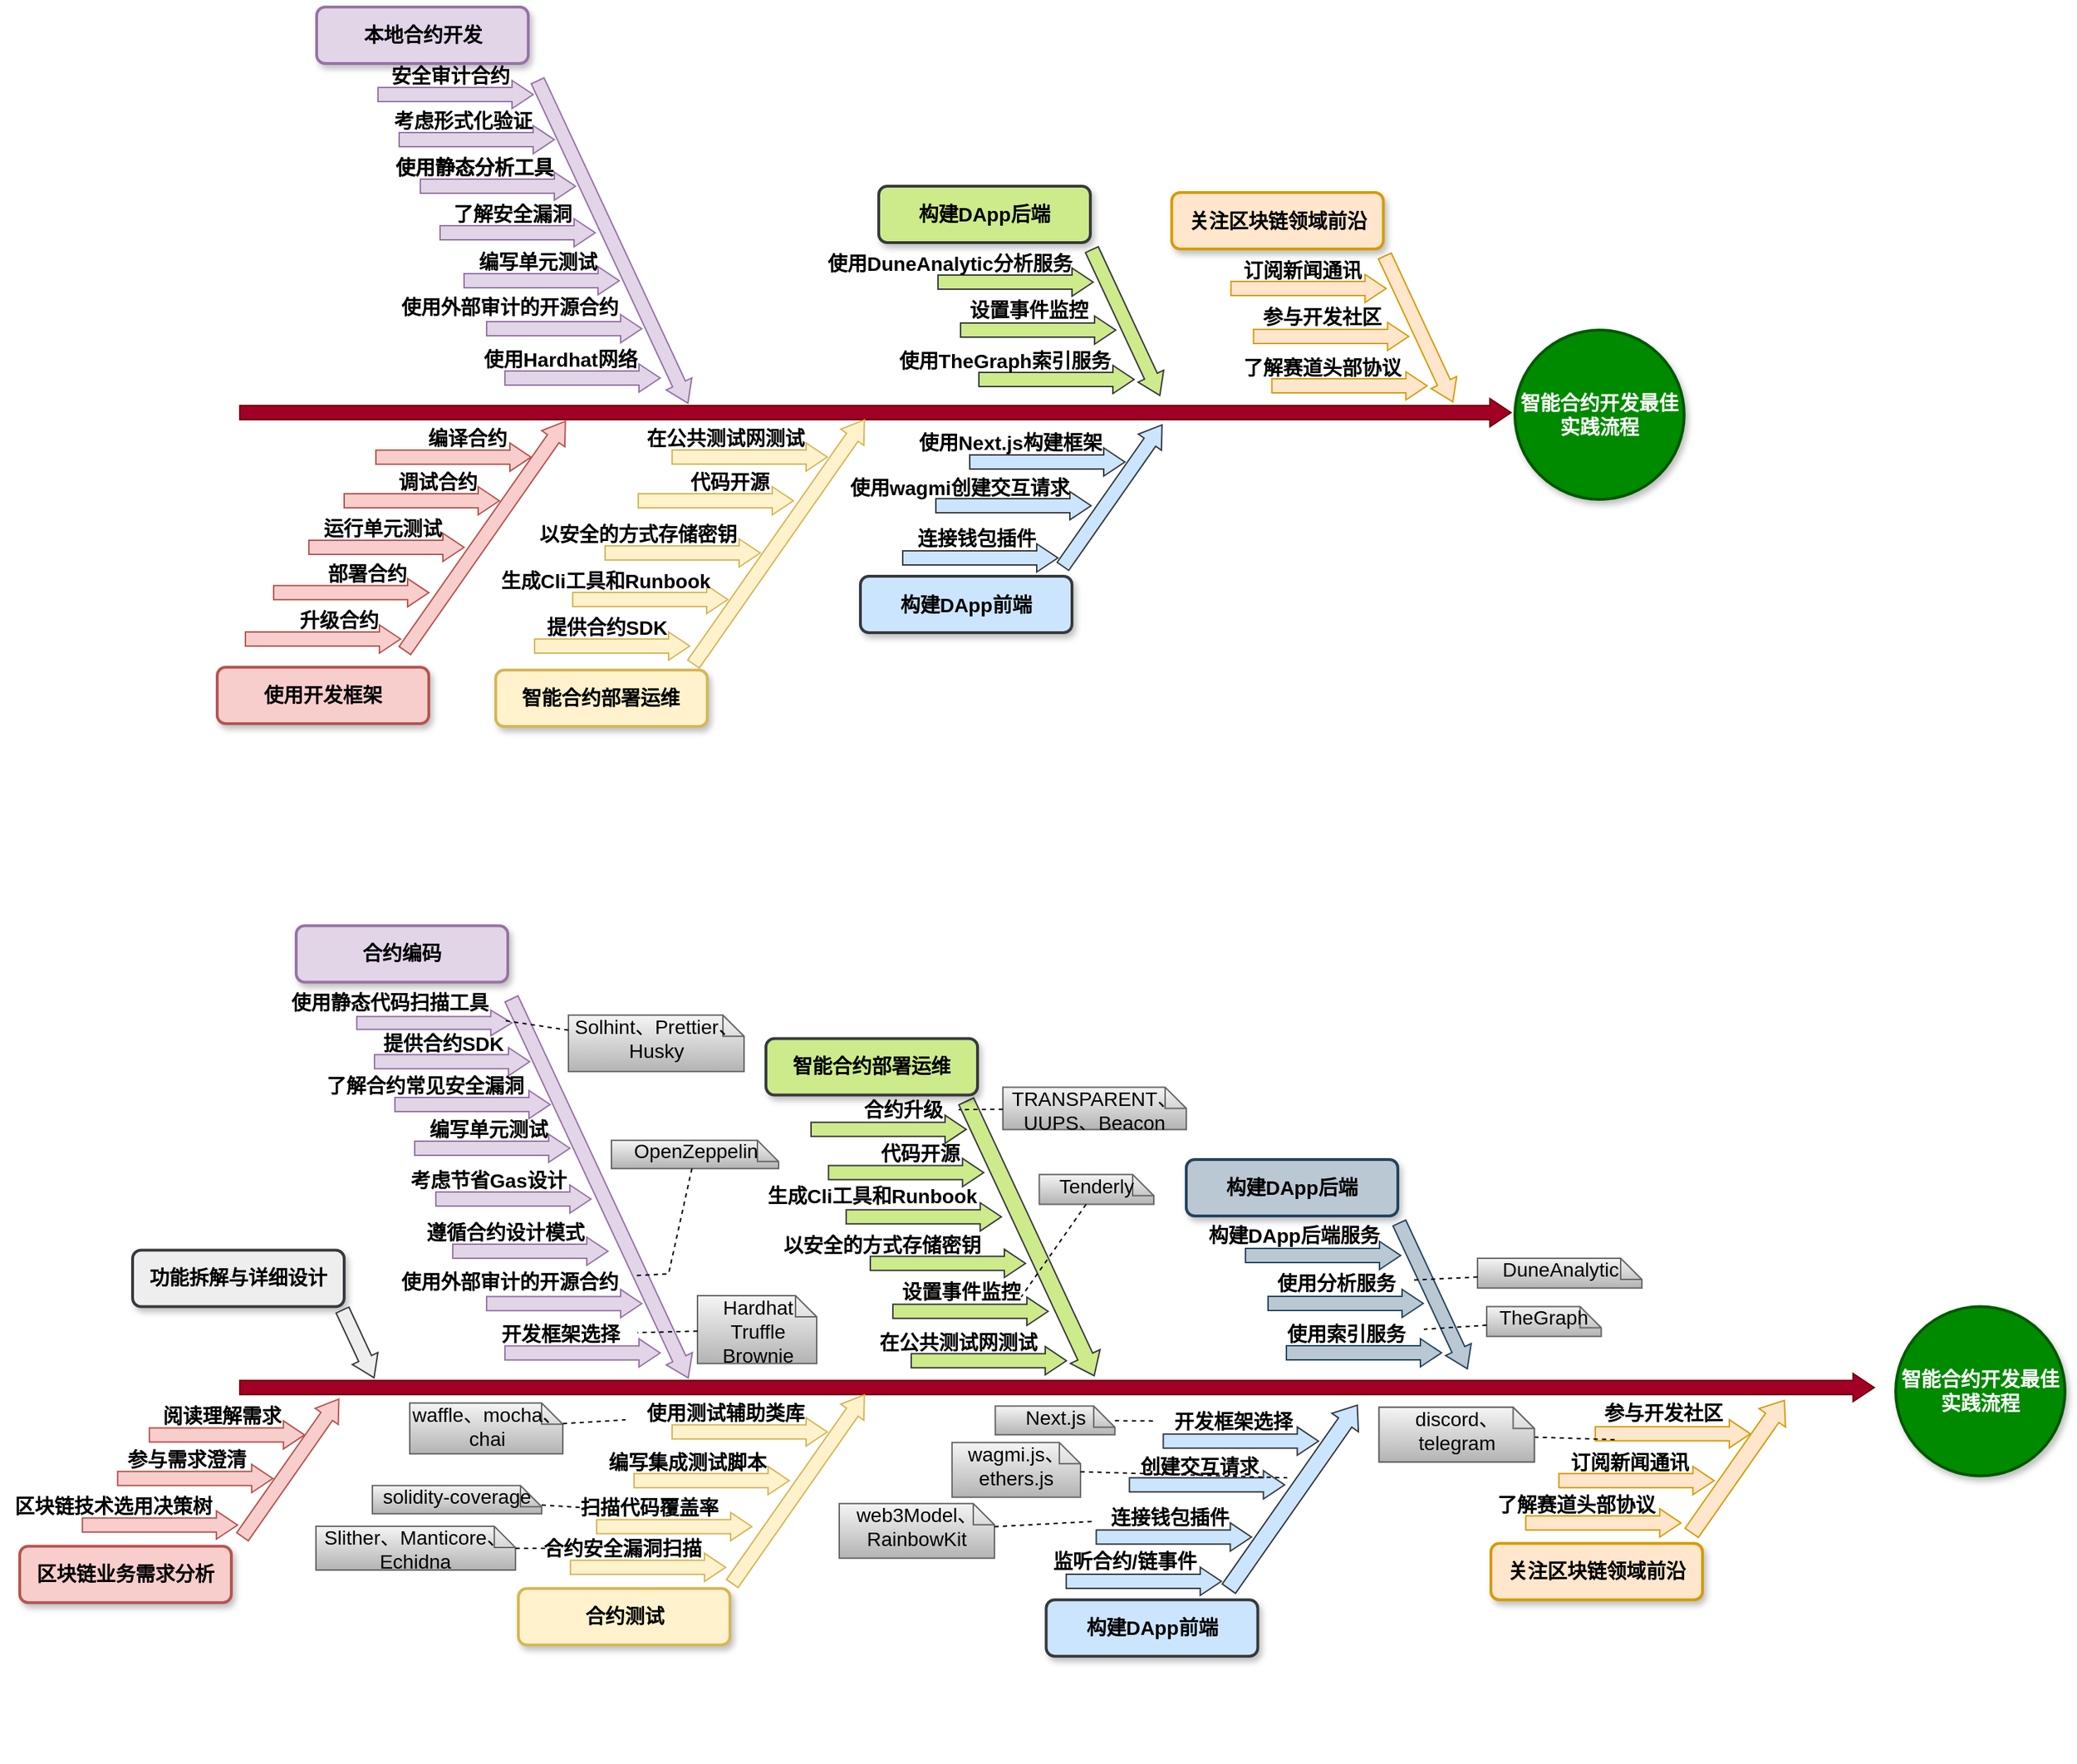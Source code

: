 <mxfile version="20.8.23" type="github">
  <diagram name="Page-1" id="b7a7eaba-c6c5-6fbe-34ae-1d3a4219ac39">
    <mxGraphModel dx="797" dy="421" grid="1" gridSize="10" guides="1" tooltips="1" connect="1" arrows="1" fold="1" page="1" pageScale="1.5" pageWidth="1169" pageHeight="826" background="none" math="0" shadow="0">
      <root>
        <mxCell id="0" style=";html=1;" />
        <mxCell id="1" style=";html=1;" parent="0" />
        <mxCell id="279d4c6e8b4f5ae2-2" value="" style="html=1;shadow=0;dashed=0;align=center;verticalAlign=middle;shape=mxgraph.arrows2.arrow;dy=0.5;dx=15;direction=north;notch=0;rounded=0;strokeWidth=1;fontSize=14;rotation=35;fillColor=#f8cecc;strokeColor=#b85450;fontStyle=1" parent="1" vertex="1">
          <mxGeometry x="349.94" y="607.77" width="20" height="198.35" as="geometry" />
        </mxCell>
        <mxCell id="279d4c6e8b4f5ae2-5" value="" style="html=1;shadow=0;dashed=0;align=center;verticalAlign=middle;shape=mxgraph.arrows2.arrow;dy=0.5;dx=15;direction=north;notch=0;rounded=0;strokeWidth=1;fontSize=14;rotation=90;fillColor=#a20025;strokeColor=#6F0000;fontStyle=1;fontColor=#ffffff;" parent="1" vertex="1">
          <mxGeometry x="626.63" y="168.88" width="20" height="901.25" as="geometry" />
        </mxCell>
        <mxCell id="279d4c6e8b4f5ae2-6" value="" style="html=1;shadow=0;dashed=0;align=center;verticalAlign=middle;shape=mxgraph.arrows2.arrow;dy=0.5;dx=15;direction=north;notch=0;rounded=0;strokeWidth=1;fontSize=14;rotation=155;fillColor=#e1d5e7;strokeColor=#9673a6;fontStyle=1" parent="1" vertex="1">
          <mxGeometry x="440.44" y="372.46" width="20" height="252.11" as="geometry" />
        </mxCell>
        <mxCell id="279d4c6e8b4f5ae2-9" value="本地合约开发" style="rounded=1;whiteSpace=wrap;html=1;shadow=1;strokeWidth=2;fontSize=14;fillColor=#e1d5e7;strokeColor=#9673a6;align=center;fontStyle=1" parent="1" vertex="1">
          <mxGeometry x="240.5" y="332" width="150" height="40" as="geometry" />
        </mxCell>
        <mxCell id="279d4c6e8b4f5ae2-12" value="使用开发框架" style="rounded=1;whiteSpace=wrap;html=1;shadow=1;strokeWidth=2;fontSize=14;fillColor=#f8cecc;strokeColor=#b85450;align=center;fontStyle=1" parent="1" vertex="1">
          <mxGeometry x="170" y="800" width="150" height="40" as="geometry" />
        </mxCell>
        <mxCell id="279d4c6e8b4f5ae2-15" value="智能合约开发最佳实践流程" style="ellipse;whiteSpace=wrap;html=1;rounded=1;shadow=1;strokeWidth=2;fontSize=14;align=center;fontStyle=1;fillColor=#008a00;fontColor=#ffffff;strokeColor=#005700;" parent="1" vertex="1">
          <mxGeometry x="1090" y="561" width="120" height="120" as="geometry" />
        </mxCell>
        <mxCell id="KHwoJJ3RHJZZ6YcBAn-g-7" value="" style="group;align=center;fontSize=14;fontStyle=1" vertex="1" connectable="0" parent="1">
          <mxGeometry x="226" y="522" width="245" height="48" as="geometry" />
        </mxCell>
        <mxCell id="KHwoJJ3RHJZZ6YcBAn-g-4" value="" style="html=1;shadow=0;dashed=0;align=center;verticalAlign=middle;shape=mxgraph.arrows2.arrow;dy=0.5;dx=15;direction=north;notch=0;rounded=0;strokeWidth=1;fontSize=14;rotation=90;horizontal=0;labelPosition=left;verticalLabelPosition=middle;fillColor=#e1d5e7;strokeColor=#9673a6;fontStyle=1" vertex="1" parent="KHwoJJ3RHJZZ6YcBAn-g-7">
          <mxGeometry x="180" y="-17" width="20" height="110" as="geometry" />
        </mxCell>
        <mxCell id="KHwoJJ3RHJZZ6YcBAn-g-5" value="&lt;font style=&quot;font-size: 14px;&quot;&gt;使用外部审计的开源合约&lt;/font&gt;" style="text;html=1;align=center;verticalAlign=middle;resizable=0;points=[];autosize=1;strokeColor=none;fillColor=none;fontSize=14;fontStyle=1" vertex="1" parent="KHwoJJ3RHJZZ6YcBAn-g-7">
          <mxGeometry x="61" y="8" width="180" height="30" as="geometry" />
        </mxCell>
        <mxCell id="KHwoJJ3RHJZZ6YcBAn-g-8" value="" style="group;align=center;fontSize=14;fontStyle=1" vertex="1" connectable="0" parent="1">
          <mxGeometry x="309" y="560" width="175" height="45" as="geometry" />
        </mxCell>
        <mxCell id="279d4c6e8b4f5ae2-22" value="" style="html=1;shadow=0;dashed=0;align=center;verticalAlign=middle;shape=mxgraph.arrows2.arrow;dy=0.5;dx=15;direction=north;notch=0;rounded=0;strokeWidth=1;fontSize=14;rotation=90;horizontal=0;labelPosition=left;verticalLabelPosition=middle;fillColor=#e1d5e7;strokeColor=#9673a6;fontStyle=1" parent="KHwoJJ3RHJZZ6YcBAn-g-8" vertex="1">
          <mxGeometry x="110" y="-20" width="20" height="110" as="geometry" />
        </mxCell>
        <mxCell id="KHwoJJ3RHJZZ6YcBAn-g-6" value="&lt;font style=&quot;font-size: 14px;&quot;&gt;使用Hardhat网络&lt;/font&gt;" style="text;html=1;align=center;verticalAlign=middle;resizable=0;points=[];autosize=1;strokeColor=none;fillColor=none;fontSize=14;fontStyle=1" vertex="1" parent="KHwoJJ3RHJZZ6YcBAn-g-8">
          <mxGeometry x="39" y="7" width="130" height="30" as="geometry" />
        </mxCell>
        <mxCell id="KHwoJJ3RHJZZ6YcBAn-g-9" value="" style="group;align=center;fontSize=14;fontStyle=1" vertex="1" connectable="0" parent="1">
          <mxGeometry x="210" y="488" width="245" height="48" as="geometry" />
        </mxCell>
        <mxCell id="KHwoJJ3RHJZZ6YcBAn-g-10" value="" style="html=1;shadow=0;dashed=0;align=center;verticalAlign=middle;shape=mxgraph.arrows2.arrow;dy=0.5;dx=15;direction=north;notch=0;rounded=0;strokeWidth=1;fontSize=14;rotation=90;horizontal=0;labelPosition=left;verticalLabelPosition=middle;fillColor=#e1d5e7;strokeColor=#9673a6;fontStyle=1" vertex="1" parent="KHwoJJ3RHJZZ6YcBAn-g-9">
          <mxGeometry x="180" y="-17" width="20" height="110" as="geometry" />
        </mxCell>
        <mxCell id="KHwoJJ3RHJZZ6YcBAn-g-11" value="&lt;font style=&quot;font-size: 14px;&quot;&gt;编写单元测试&lt;/font&gt;" style="text;html=1;align=center;verticalAlign=middle;resizable=0;points=[];autosize=1;strokeColor=none;fillColor=none;fontSize=14;fontStyle=1" vertex="1" parent="KHwoJJ3RHJZZ6YcBAn-g-9">
          <mxGeometry x="132" y="10" width="110" height="30" as="geometry" />
        </mxCell>
        <mxCell id="KHwoJJ3RHJZZ6YcBAn-g-13" value="" style="group;align=center;fontSize=14;fontStyle=1" vertex="1" connectable="0" parent="1">
          <mxGeometry x="193" y="454" width="245" height="48" as="geometry" />
        </mxCell>
        <mxCell id="KHwoJJ3RHJZZ6YcBAn-g-14" value="" style="html=1;shadow=0;dashed=0;align=center;verticalAlign=middle;shape=mxgraph.arrows2.arrow;dy=0.5;dx=15;direction=north;notch=0;rounded=0;strokeWidth=1;fontSize=14;rotation=90;horizontal=0;labelPosition=left;verticalLabelPosition=middle;fillColor=#e1d5e7;strokeColor=#9673a6;fontStyle=1" vertex="1" parent="KHwoJJ3RHJZZ6YcBAn-g-13">
          <mxGeometry x="180" y="-17" width="20" height="110" as="geometry" />
        </mxCell>
        <mxCell id="KHwoJJ3RHJZZ6YcBAn-g-15" value="&lt;font style=&quot;font-size: 14px;&quot;&gt;了解安全漏洞&lt;/font&gt;" style="text;html=1;align=center;verticalAlign=middle;resizable=0;points=[];autosize=1;strokeColor=none;fillColor=none;fontSize=14;fontStyle=1" vertex="1" parent="KHwoJJ3RHJZZ6YcBAn-g-13">
          <mxGeometry x="131" y="10" width="110" height="30" as="geometry" />
        </mxCell>
        <mxCell id="KHwoJJ3RHJZZ6YcBAn-g-16" value="" style="group;align=center;fontSize=14;fontStyle=1" vertex="1" connectable="0" parent="1">
          <mxGeometry x="349" y="421" width="260" height="48" as="geometry" />
        </mxCell>
        <mxCell id="KHwoJJ3RHJZZ6YcBAn-g-17" value="" style="html=1;shadow=0;dashed=0;align=center;verticalAlign=middle;shape=mxgraph.arrows2.arrow;dy=0.5;dx=15;direction=north;notch=0;rounded=0;strokeWidth=1;fontSize=14;rotation=90;horizontal=0;labelPosition=left;verticalLabelPosition=middle;fillColor=#e1d5e7;strokeColor=#9673a6;fontStyle=1" vertex="1" parent="KHwoJJ3RHJZZ6YcBAn-g-16">
          <mxGeometry x="10" y="-17" width="20" height="110" as="geometry" />
        </mxCell>
        <mxCell id="KHwoJJ3RHJZZ6YcBAn-g-18" value="&lt;font style=&quot;font-size: 14px;&quot;&gt;使用静态分析工具&lt;/font&gt;" style="text;html=1;align=center;verticalAlign=middle;resizable=0;points=[];autosize=1;strokeColor=none;fillColor=none;fontSize=14;fontStyle=1" vertex="1" parent="KHwoJJ3RHJZZ6YcBAn-g-16">
          <mxGeometry x="-67" y="10" width="140" height="30" as="geometry" />
        </mxCell>
        <mxCell id="KHwoJJ3RHJZZ6YcBAn-g-277" value="&lt;font style=&quot;font-size: 14px;&quot;&gt;使用静态分析工具&lt;/font&gt;" style="text;html=1;align=center;verticalAlign=middle;resizable=0;points=[];autosize=1;strokeColor=none;fillColor=none;fontSize=14;fontStyle=1" vertex="1" parent="KHwoJJ3RHJZZ6YcBAn-g-16">
          <mxGeometry x="-67" y="10" width="140" height="30" as="geometry" />
        </mxCell>
        <mxCell id="KHwoJJ3RHJZZ6YcBAn-g-19" value="" style="group;align=center;fontSize=14;fontStyle=1" vertex="1" connectable="0" parent="1">
          <mxGeometry x="334" y="388" width="260" height="48" as="geometry" />
        </mxCell>
        <mxCell id="KHwoJJ3RHJZZ6YcBAn-g-20" value="" style="html=1;shadow=0;dashed=0;align=center;verticalAlign=middle;shape=mxgraph.arrows2.arrow;dy=0.5;dx=15;direction=north;notch=0;rounded=0;strokeWidth=1;fontSize=14;rotation=90;horizontal=0;labelPosition=left;verticalLabelPosition=middle;fillColor=#e1d5e7;strokeColor=#9673a6;fontStyle=1" vertex="1" parent="KHwoJJ3RHJZZ6YcBAn-g-19">
          <mxGeometry x="10" y="-17" width="20" height="110" as="geometry" />
        </mxCell>
        <mxCell id="KHwoJJ3RHJZZ6YcBAn-g-21" value="&lt;span style=&quot;font-size: 14px;&quot;&gt;考虑形式化验证&lt;/span&gt;" style="text;html=1;align=center;verticalAlign=middle;resizable=0;points=[];autosize=1;strokeColor=none;fillColor=none;fontSize=14;fontStyle=1" vertex="1" parent="KHwoJJ3RHJZZ6YcBAn-g-19">
          <mxGeometry x="-50" y="10" width="120" height="30" as="geometry" />
        </mxCell>
        <mxCell id="KHwoJJ3RHJZZ6YcBAn-g-22" value="" style="group;align=center;fontSize=14;fontStyle=1" vertex="1" connectable="0" parent="1">
          <mxGeometry x="319" y="356" width="260" height="48" as="geometry" />
        </mxCell>
        <mxCell id="KHwoJJ3RHJZZ6YcBAn-g-23" value="" style="html=1;shadow=0;dashed=0;align=center;verticalAlign=middle;shape=mxgraph.arrows2.arrow;dy=0.5;dx=15;direction=north;notch=0;rounded=0;strokeWidth=1;fontSize=14;rotation=90;horizontal=0;labelPosition=left;verticalLabelPosition=middle;fillColor=#e1d5e7;strokeColor=#9673a6;fontStyle=1" vertex="1" parent="KHwoJJ3RHJZZ6YcBAn-g-22">
          <mxGeometry x="10" y="-17" width="20" height="110" as="geometry" />
        </mxCell>
        <mxCell id="KHwoJJ3RHJZZ6YcBAn-g-24" value="&lt;span style=&quot;font-size: 14px;&quot;&gt;安全审计合约&lt;/span&gt;" style="text;html=1;align=center;verticalAlign=middle;resizable=0;points=[];autosize=1;strokeColor=none;fillColor=none;fontSize=14;fontStyle=1" vertex="1" parent="KHwoJJ3RHJZZ6YcBAn-g-22">
          <mxGeometry x="-39" y="10" width="110" height="30" as="geometry" />
        </mxCell>
        <mxCell id="KHwoJJ3RHJZZ6YcBAn-g-25" value="" style="html=1;shadow=0;dashed=0;align=center;verticalAlign=middle;shape=mxgraph.arrows2.arrow;dy=0.5;dx=15;direction=north;notch=0;rounded=0;strokeWidth=1;fontSize=14;rotation=35;fillColor=#fff2cc;strokeColor=#d6b656;fontStyle=1" vertex="1" parent="1">
          <mxGeometry x="558.25" y="605.6" width="20" height="211.23" as="geometry" />
        </mxCell>
        <mxCell id="KHwoJJ3RHJZZ6YcBAn-g-26" value="智能合约部署运维" style="rounded=1;whiteSpace=wrap;html=1;shadow=1;strokeWidth=2;fontSize=14;fillColor=#fff2cc;strokeColor=#d6b656;align=center;fontStyle=1" vertex="1" parent="1">
          <mxGeometry x="367.44" y="802" width="150" height="40" as="geometry" />
        </mxCell>
        <mxCell id="KHwoJJ3RHJZZ6YcBAn-g-33" value="" style="group;align=center;fontSize=14;fontStyle=1" vertex="1" connectable="0" parent="1">
          <mxGeometry x="125" y="745" width="175" height="45" as="geometry" />
        </mxCell>
        <mxCell id="KHwoJJ3RHJZZ6YcBAn-g-34" value="" style="html=1;shadow=0;dashed=0;align=center;verticalAlign=middle;shape=mxgraph.arrows2.arrow;dy=0.5;dx=15;direction=north;notch=0;rounded=0;strokeWidth=1;fontSize=14;rotation=90;horizontal=0;labelPosition=left;verticalLabelPosition=middle;fillColor=#f8cecc;strokeColor=#b85450;fontStyle=1" vertex="1" parent="KHwoJJ3RHJZZ6YcBAn-g-33">
          <mxGeometry x="110" y="-20" width="20" height="110" as="geometry" />
        </mxCell>
        <mxCell id="KHwoJJ3RHJZZ6YcBAn-g-35" value="升级合约" style="text;html=1;align=center;verticalAlign=middle;resizable=0;points=[];autosize=1;strokeColor=none;fillColor=none;fontSize=14;fontStyle=1" vertex="1" parent="KHwoJJ3RHJZZ6YcBAn-g-33">
          <mxGeometry x="91" y="7" width="80" height="30" as="geometry" />
        </mxCell>
        <mxCell id="KHwoJJ3RHJZZ6YcBAn-g-36" value="" style="group;align=center;fontSize=14;fontStyle=1" vertex="1" connectable="0" parent="1">
          <mxGeometry x="145" y="712.15" width="175" height="45" as="geometry" />
        </mxCell>
        <mxCell id="KHwoJJ3RHJZZ6YcBAn-g-37" value="" style="html=1;shadow=0;dashed=0;align=center;verticalAlign=middle;shape=mxgraph.arrows2.arrow;dy=0.5;dx=15;direction=north;notch=0;rounded=0;strokeWidth=1;fontSize=14;rotation=90;horizontal=0;labelPosition=left;verticalLabelPosition=middle;fillColor=#f8cecc;strokeColor=#b85450;fontStyle=1" vertex="1" parent="KHwoJJ3RHJZZ6YcBAn-g-36">
          <mxGeometry x="110" y="-20" width="20" height="110" as="geometry" />
        </mxCell>
        <mxCell id="KHwoJJ3RHJZZ6YcBAn-g-38" value="部署合约" style="text;html=1;align=center;verticalAlign=middle;resizable=0;points=[];autosize=1;strokeColor=none;fillColor=none;fontSize=14;fontStyle=1" vertex="1" parent="KHwoJJ3RHJZZ6YcBAn-g-36">
          <mxGeometry x="91" y="7" width="80" height="30" as="geometry" />
        </mxCell>
        <mxCell id="KHwoJJ3RHJZZ6YcBAn-g-44" value="" style="group;align=center;fontSize=14;fontStyle=1" vertex="1" connectable="0" parent="1">
          <mxGeometry x="195" y="647" width="186" height="78" as="geometry" />
        </mxCell>
        <mxCell id="KHwoJJ3RHJZZ6YcBAn-g-45" value="" style="html=1;shadow=0;dashed=0;align=center;verticalAlign=middle;shape=mxgraph.arrows2.arrow;dy=0.5;dx=15;direction=north;notch=0;rounded=0;strokeWidth=1;fontSize=14;rotation=90;horizontal=0;labelPosition=left;verticalLabelPosition=middle;fillColor=#f8cecc;strokeColor=#b85450;fontStyle=1" vertex="1" parent="KHwoJJ3RHJZZ6YcBAn-g-44">
          <mxGeometry x="110" y="-20" width="20" height="110" as="geometry" />
        </mxCell>
        <mxCell id="KHwoJJ3RHJZZ6YcBAn-g-46" value="调试合约" style="text;html=1;align=center;verticalAlign=middle;resizable=0;points=[];autosize=1;strokeColor=none;fillColor=none;fontSize=14;fontStyle=1" vertex="1" parent="KHwoJJ3RHJZZ6YcBAn-g-44">
          <mxGeometry x="91" y="7" width="80" height="30" as="geometry" />
        </mxCell>
        <mxCell id="KHwoJJ3RHJZZ6YcBAn-g-41" value="" style="group;align=center;fontSize=14;fontStyle=1" vertex="1" connectable="0" parent="KHwoJJ3RHJZZ6YcBAn-g-44">
          <mxGeometry x="-25" y="33" width="186" height="45" as="geometry" />
        </mxCell>
        <mxCell id="KHwoJJ3RHJZZ6YcBAn-g-42" value="" style="html=1;shadow=0;dashed=0;align=center;verticalAlign=middle;shape=mxgraph.arrows2.arrow;dy=0.5;dx=15;direction=north;notch=0;rounded=0;strokeWidth=1;fontSize=14;rotation=90;horizontal=0;labelPosition=left;verticalLabelPosition=middle;fillColor=#f8cecc;strokeColor=#b85450;fontStyle=1" vertex="1" parent="KHwoJJ3RHJZZ6YcBAn-g-41">
          <mxGeometry x="110" y="-20" width="20" height="110" as="geometry" />
        </mxCell>
        <mxCell id="KHwoJJ3RHJZZ6YcBAn-g-43" value="运行单元测试" style="text;html=1;align=center;verticalAlign=middle;resizable=0;points=[];autosize=1;strokeColor=none;fillColor=none;fontSize=14;fontStyle=1" vertex="1" parent="KHwoJJ3RHJZZ6YcBAn-g-41">
          <mxGeometry x="62" y="7" width="110" height="30" as="geometry" />
        </mxCell>
        <mxCell id="KHwoJJ3RHJZZ6YcBAn-g-47" value="" style="group;align=center;fontSize=14;fontStyle=1" vertex="1" connectable="0" parent="1">
          <mxGeometry x="217.5" y="616.1" width="186" height="45" as="geometry" />
        </mxCell>
        <mxCell id="KHwoJJ3RHJZZ6YcBAn-g-48" value="" style="html=1;shadow=0;dashed=0;align=center;verticalAlign=middle;shape=mxgraph.arrows2.arrow;dy=0.5;dx=15;direction=north;notch=0;rounded=0;strokeWidth=1;fontSize=14;rotation=90;horizontal=0;labelPosition=left;verticalLabelPosition=middle;fillColor=#f8cecc;strokeColor=#b85450;fontStyle=1" vertex="1" parent="KHwoJJ3RHJZZ6YcBAn-g-47">
          <mxGeometry x="110" y="-20" width="20" height="110" as="geometry" />
        </mxCell>
        <mxCell id="KHwoJJ3RHJZZ6YcBAn-g-49" value="编译合约" style="text;html=1;align=center;verticalAlign=middle;resizable=0;points=[];autosize=1;strokeColor=none;fillColor=none;fontSize=14;fontStyle=1" vertex="1" parent="1">
          <mxGeometry x="306.5" y="623.1" width="80" height="30" as="geometry" />
        </mxCell>
        <mxCell id="KHwoJJ3RHJZZ6YcBAn-g-58" value="" style="group;align=center;fontSize=14;fontStyle=1" vertex="1" connectable="0" parent="1">
          <mxGeometry x="410" y="840" width="211" height="45" as="geometry" />
        </mxCell>
        <mxCell id="KHwoJJ3RHJZZ6YcBAn-g-59" value="" style="html=1;shadow=0;dashed=0;align=center;verticalAlign=middle;shape=mxgraph.arrows2.arrow;dy=0.5;dx=15;direction=north;notch=0;rounded=0;strokeWidth=1;fontSize=14;rotation=90;horizontal=0;labelPosition=left;verticalLabelPosition=middle;fillColor=#fff2cc;strokeColor=#d6b656;fontStyle=1" vertex="1" parent="KHwoJJ3RHJZZ6YcBAn-g-58">
          <mxGeometry x="127.5" y="-244" width="20" height="110" as="geometry" />
        </mxCell>
        <mxCell id="KHwoJJ3RHJZZ6YcBAn-g-60" value="在公共测试网测试" style="text;html=1;align=center;verticalAlign=middle;resizable=0;points=[];autosize=1;strokeColor=none;fillColor=none;fontSize=14;fontStyle=1" vertex="1" parent="1">
          <mxGeometry x="459.5" y="623" width="140" height="30" as="geometry" />
        </mxCell>
        <mxCell id="KHwoJJ3RHJZZ6YcBAn-g-64" value="" style="group;align=center;fontSize=14;fontStyle=1" vertex="1" connectable="0" parent="1">
          <mxGeometry x="562" y="523" width="245" height="48" as="geometry" />
        </mxCell>
        <mxCell id="KHwoJJ3RHJZZ6YcBAn-g-65" value="" style="html=1;shadow=0;dashed=0;align=center;verticalAlign=middle;shape=mxgraph.arrows2.arrow;dy=0.5;dx=15;direction=north;notch=0;rounded=0;strokeWidth=1;fontSize=14;rotation=90;horizontal=0;labelPosition=left;verticalLabelPosition=middle;fillColor=#cdeb8b;strokeColor=#36393d;fontStyle=1" vertex="1" parent="KHwoJJ3RHJZZ6YcBAn-g-64">
          <mxGeometry x="180" y="-17" width="20" height="110" as="geometry" />
        </mxCell>
        <mxCell id="KHwoJJ3RHJZZ6YcBAn-g-66" value="&lt;font style=&quot;font-size: 14px;&quot;&gt;设置事件监控&lt;/font&gt;" style="text;html=1;align=center;verticalAlign=middle;resizable=0;points=[];autosize=1;strokeColor=none;fillColor=none;fontSize=14;fontStyle=1" vertex="1" parent="KHwoJJ3RHJZZ6YcBAn-g-64">
          <mxGeometry x="128" y="9" width="110" height="30" as="geometry" />
        </mxCell>
        <mxCell id="KHwoJJ3RHJZZ6YcBAn-g-67" value="" style="group;align=center;fontSize=14;fontStyle=1" vertex="1" connectable="0" parent="1">
          <mxGeometry x="626" y="561" width="208" height="58.11" as="geometry" />
        </mxCell>
        <mxCell id="KHwoJJ3RHJZZ6YcBAn-g-68" value="" style="html=1;shadow=0;dashed=0;align=center;verticalAlign=middle;shape=mxgraph.arrows2.arrow;dy=0.5;dx=15;direction=north;notch=0;rounded=0;strokeWidth=1;fontSize=14;rotation=90;horizontal=0;labelPosition=left;verticalLabelPosition=middle;fillColor=#cdeb8b;strokeColor=#36393d;fontStyle=1" vertex="1" parent="KHwoJJ3RHJZZ6YcBAn-g-67">
          <mxGeometry x="129" y="-20" width="20" height="110" as="geometry" />
        </mxCell>
        <mxCell id="KHwoJJ3RHJZZ6YcBAn-g-69" value="&lt;font style=&quot;font-size: 14px;&quot;&gt;使用TheGraph索引服务&lt;/font&gt;" style="text;html=1;align=center;verticalAlign=middle;resizable=0;points=[];autosize=1;strokeColor=none;fillColor=none;fontSize=14;fontStyle=1" vertex="1" parent="KHwoJJ3RHJZZ6YcBAn-g-67">
          <mxGeometry x="17" y="7" width="170" height="30" as="geometry" />
        </mxCell>
        <mxCell id="KHwoJJ3RHJZZ6YcBAn-g-83" value="" style="html=1;shadow=0;dashed=0;align=center;verticalAlign=middle;shape=mxgraph.arrows2.arrow;dy=0.5;dx=15;direction=north;notch=0;rounded=0;strokeWidth=1;fontSize=14;rotation=155;fillColor=#cdeb8b;strokeColor=#36393d;fontStyle=1" vertex="1" parent="KHwoJJ3RHJZZ6YcBAn-g-67">
          <mxGeometry x="178.18" y="-62.36" width="20" height="114" as="geometry" />
        </mxCell>
        <mxCell id="KHwoJJ3RHJZZ6YcBAn-g-70" value="" style="group;align=center;fontSize=14;fontStyle=1" vertex="1" connectable="0" parent="1">
          <mxGeometry x="546" y="489" width="287" height="48" as="geometry" />
        </mxCell>
        <mxCell id="KHwoJJ3RHJZZ6YcBAn-g-71" value="" style="html=1;shadow=0;dashed=0;align=center;verticalAlign=middle;shape=mxgraph.arrows2.arrow;dy=0.5;dx=15;direction=north;notch=0;rounded=0;strokeWidth=1;fontSize=14;rotation=90;horizontal=0;labelPosition=left;verticalLabelPosition=middle;fillColor=#cdeb8b;strokeColor=#36393d;fontStyle=1" vertex="1" parent="KHwoJJ3RHJZZ6YcBAn-g-70">
          <mxGeometry x="180" y="-17" width="20" height="110" as="geometry" />
        </mxCell>
        <mxCell id="KHwoJJ3RHJZZ6YcBAn-g-72" value="&lt;font style=&quot;font-size: 14px;&quot;&gt;使用DuneAnalytic分析服务&lt;/font&gt;" style="text;html=1;align=center;verticalAlign=middle;resizable=0;points=[];autosize=1;strokeColor=none;fillColor=none;fontSize=14;fontStyle=1" vertex="1" parent="KHwoJJ3RHJZZ6YcBAn-g-70">
          <mxGeometry x="43" y="10" width="200" height="30" as="geometry" />
        </mxCell>
        <mxCell id="KHwoJJ3RHJZZ6YcBAn-g-63" value="构建DApp后端" style="rounded=1;whiteSpace=wrap;html=1;shadow=1;strokeWidth=2;fontSize=14;fillColor=#cdeb8b;strokeColor=#36393d;align=center;fontStyle=1" vertex="1" parent="KHwoJJ3RHJZZ6YcBAn-g-70">
          <mxGeometry x="93" y="-30" width="150" height="40" as="geometry" />
        </mxCell>
        <mxCell id="KHwoJJ3RHJZZ6YcBAn-g-53" value="" style="html=1;shadow=0;dashed=0;align=center;verticalAlign=middle;shape=mxgraph.arrows2.arrow;dy=0.5;dx=15;direction=north;notch=0;rounded=0;strokeWidth=1;fontSize=14;rotation=90;horizontal=0;labelPosition=left;verticalLabelPosition=middle;fillColor=#fff2cc;strokeColor=#d6b656;fontStyle=1" vertex="1" parent="1">
          <mxGeometry x="513.5" y="627" width="20" height="110" as="geometry" />
        </mxCell>
        <mxCell id="KHwoJJ3RHJZZ6YcBAn-g-54" value="代码开源" style="text;html=1;align=center;verticalAlign=middle;resizable=0;points=[];autosize=1;strokeColor=none;fillColor=none;fontSize=14;fontStyle=1" vertex="1" parent="1">
          <mxGeometry x="492.5" y="654" width="80" height="30" as="geometry" />
        </mxCell>
        <mxCell id="KHwoJJ3RHJZZ6YcBAn-g-55" value="" style="group;align=center;fontSize=14;fontStyle=1" vertex="1" connectable="0" parent="1">
          <mxGeometry x="380" y="684" width="211" height="45" as="geometry" />
        </mxCell>
        <mxCell id="KHwoJJ3RHJZZ6YcBAn-g-56" value="" style="html=1;shadow=0;dashed=0;align=center;verticalAlign=middle;shape=mxgraph.arrows2.arrow;dy=0.5;dx=15;direction=north;notch=0;rounded=0;strokeWidth=1;fontSize=14;rotation=90;horizontal=0;labelPosition=left;verticalLabelPosition=middle;fillColor=#fff2cc;strokeColor=#d6b656;fontStyle=1" vertex="1" parent="KHwoJJ3RHJZZ6YcBAn-g-55">
          <mxGeometry x="110" y="-20" width="20" height="110" as="geometry" />
        </mxCell>
        <mxCell id="KHwoJJ3RHJZZ6YcBAn-g-57" value="以安全的方式存储密钥" style="text;html=1;align=center;verticalAlign=middle;resizable=0;points=[];autosize=1;strokeColor=none;fillColor=none;fontSize=14;fontStyle=1" vertex="1" parent="KHwoJJ3RHJZZ6YcBAn-g-55">
          <mxGeometry x="8" y="7" width="160" height="30" as="geometry" />
        </mxCell>
        <mxCell id="KHwoJJ3RHJZZ6YcBAn-g-96" value="" style="group;align=center;fontSize=14;fontStyle=1" vertex="1" connectable="0" parent="1">
          <mxGeometry x="357" y="717" width="211" height="45" as="geometry" />
        </mxCell>
        <mxCell id="KHwoJJ3RHJZZ6YcBAn-g-97" value="" style="html=1;shadow=0;dashed=0;align=center;verticalAlign=middle;shape=mxgraph.arrows2.arrow;dy=0.5;dx=15;direction=north;notch=0;rounded=0;strokeWidth=1;fontSize=14;rotation=90;horizontal=0;labelPosition=left;verticalLabelPosition=middle;fillColor=#fff2cc;strokeColor=#d6b656;fontStyle=1" vertex="1" parent="KHwoJJ3RHJZZ6YcBAn-g-96">
          <mxGeometry x="110" y="-20" width="20" height="110" as="geometry" />
        </mxCell>
        <mxCell id="KHwoJJ3RHJZZ6YcBAn-g-98" value="生成Cli工具和Runbook" style="text;html=1;align=center;verticalAlign=middle;resizable=0;points=[];autosize=1;strokeColor=none;fillColor=none;fontSize=14;fontStyle=1" vertex="1" parent="KHwoJJ3RHJZZ6YcBAn-g-96">
          <mxGeometry x="3" y="7" width="170" height="30" as="geometry" />
        </mxCell>
        <mxCell id="KHwoJJ3RHJZZ6YcBAn-g-99" value="" style="html=1;shadow=0;dashed=0;align=center;verticalAlign=middle;shape=mxgraph.arrows2.arrow;dy=0.5;dx=15;direction=north;notch=0;rounded=0;strokeWidth=1;fontSize=14;rotation=35;fillColor=#cce5ff;strokeColor=#36393d;fontStyle=1" vertex="1" parent="1">
          <mxGeometry x="794.71" y="617.12" width="20" height="122.45" as="geometry" />
        </mxCell>
        <mxCell id="KHwoJJ3RHJZZ6YcBAn-g-100" value="构建DApp前端" style="rounded=1;whiteSpace=wrap;html=1;shadow=1;strokeWidth=2;fontSize=14;fillColor=#cce5ff;strokeColor=#36393d;align=center;fontStyle=1" vertex="1" parent="1">
          <mxGeometry x="626" y="735.5" width="150" height="40" as="geometry" />
        </mxCell>
        <mxCell id="KHwoJJ3RHJZZ6YcBAn-g-101" value="" style="html=1;shadow=0;dashed=0;align=center;verticalAlign=middle;shape=mxgraph.arrows2.arrow;dy=0.5;dx=15;direction=north;notch=0;rounded=0;strokeWidth=1;fontSize=14;rotation=90;horizontal=0;labelPosition=left;verticalLabelPosition=middle;fillColor=#cce5ff;strokeColor=#36393d;fontStyle=1" vertex="1" parent="1">
          <mxGeometry x="748.5" y="599.5" width="20" height="110" as="geometry" />
        </mxCell>
        <mxCell id="KHwoJJ3RHJZZ6YcBAn-g-102" value="使用Next.js构建框架" style="text;html=1;align=center;verticalAlign=middle;resizable=0;points=[];autosize=1;strokeColor=none;fillColor=none;fontSize=14;fontStyle=1" vertex="1" parent="1">
          <mxGeometry x="656.5" y="625.5" width="150" height="30" as="geometry" />
        </mxCell>
        <mxCell id="KHwoJJ3RHJZZ6YcBAn-g-103" value="" style="html=1;shadow=0;dashed=0;align=center;verticalAlign=middle;shape=mxgraph.arrows2.arrow;dy=0.5;dx=15;direction=north;notch=0;rounded=0;strokeWidth=1;fontSize=14;rotation=90;horizontal=0;labelPosition=left;verticalLabelPosition=middle;fillColor=#cce5ff;strokeColor=#36393d;fontStyle=1" vertex="1" parent="1">
          <mxGeometry x="724.5" y="630.5" width="20" height="110" as="geometry" />
        </mxCell>
        <mxCell id="KHwoJJ3RHJZZ6YcBAn-g-104" value="使用wagmi创建交互请求" style="text;html=1;align=center;verticalAlign=middle;resizable=0;points=[];autosize=1;strokeColor=none;fillColor=none;fontSize=14;fontStyle=1" vertex="1" parent="1">
          <mxGeometry x="605.5" y="657.5" width="180" height="30" as="geometry" />
        </mxCell>
        <mxCell id="KHwoJJ3RHJZZ6YcBAn-g-105" value="" style="group;align=center;fontSize=14;fontStyle=1" vertex="1" connectable="0" parent="1">
          <mxGeometry x="591" y="687.5" width="211" height="45" as="geometry" />
        </mxCell>
        <mxCell id="KHwoJJ3RHJZZ6YcBAn-g-106" value="" style="html=1;shadow=0;dashed=0;align=center;verticalAlign=middle;shape=mxgraph.arrows2.arrow;dy=0.5;dx=15;direction=north;notch=0;rounded=0;strokeWidth=1;fontSize=14;rotation=90;horizontal=0;labelPosition=left;verticalLabelPosition=middle;fillColor=#cce5ff;strokeColor=#36393d;fontStyle=1" vertex="1" parent="KHwoJJ3RHJZZ6YcBAn-g-105">
          <mxGeometry x="110" y="-20" width="20" height="110" as="geometry" />
        </mxCell>
        <mxCell id="KHwoJJ3RHJZZ6YcBAn-g-107" value="连接钱包插件" style="text;html=1;align=center;verticalAlign=middle;resizable=0;points=[];autosize=1;strokeColor=none;fillColor=none;fontSize=14;fontStyle=1" vertex="1" parent="KHwoJJ3RHJZZ6YcBAn-g-105">
          <mxGeometry x="62" y="6" width="110" height="30" as="geometry" />
        </mxCell>
        <mxCell id="KHwoJJ3RHJZZ6YcBAn-g-111" value="" style="group;align=center;fontSize=14;fontStyle=1" vertex="1" connectable="0" parent="1">
          <mxGeometry x="770.71" y="527.5" width="245" height="48" as="geometry" />
        </mxCell>
        <mxCell id="KHwoJJ3RHJZZ6YcBAn-g-112" value="" style="html=1;shadow=0;dashed=0;align=center;verticalAlign=middle;shape=mxgraph.arrows2.arrow;dy=0.5;dx=15;direction=north;notch=0;rounded=0;strokeWidth=1;fontSize=14;rotation=90;horizontal=0;labelPosition=left;verticalLabelPosition=middle;fillColor=#ffe6cc;strokeColor=#d79b00;fontStyle=1" vertex="1" parent="KHwoJJ3RHJZZ6YcBAn-g-111">
          <mxGeometry x="179" y="-17" width="20" height="110" as="geometry" />
        </mxCell>
        <mxCell id="KHwoJJ3RHJZZ6YcBAn-g-113" value="&lt;font style=&quot;font-size: 14px;&quot;&gt;参与开发社区&lt;/font&gt;" style="text;html=1;align=center;verticalAlign=middle;resizable=0;points=[];autosize=1;strokeColor=none;fillColor=none;fontSize=14;fontStyle=1" vertex="1" parent="KHwoJJ3RHJZZ6YcBAn-g-111">
          <mxGeometry x="127" y="9" width="110" height="30" as="geometry" />
        </mxCell>
        <mxCell id="KHwoJJ3RHJZZ6YcBAn-g-114" value="" style="html=1;shadow=0;dashed=0;align=center;verticalAlign=middle;shape=mxgraph.arrows2.arrow;dy=0.5;dx=15;direction=north;notch=0;rounded=0;strokeWidth=1;fontSize=14;rotation=90;horizontal=0;labelPosition=left;verticalLabelPosition=middle;fillColor=#ffe6cc;strokeColor=#d79b00;fontStyle=1" vertex="1" parent="1">
          <mxGeometry x="962.71" y="545.5" width="20" height="110" as="geometry" />
        </mxCell>
        <mxCell id="KHwoJJ3RHJZZ6YcBAn-g-115" value="&lt;font style=&quot;font-size: 14px;&quot;&gt;了解赛道头部协议&lt;/font&gt;" style="text;html=1;align=center;verticalAlign=middle;resizable=0;points=[];autosize=1;strokeColor=none;fillColor=none;fontSize=14;fontStyle=1" vertex="1" parent="1">
          <mxGeometry x="882.71" y="572.5" width="140" height="30" as="geometry" />
        </mxCell>
        <mxCell id="KHwoJJ3RHJZZ6YcBAn-g-116" value="" style="html=1;shadow=0;dashed=0;align=center;verticalAlign=middle;shape=mxgraph.arrows2.arrow;dy=0.5;dx=15;direction=north;notch=0;rounded=0;strokeWidth=1;fontSize=14;rotation=155;fillColor=#ffe6cc;strokeColor=#d79b00;fontStyle=1" vertex="1" parent="1">
          <mxGeometry x="1011.89" y="503.14" width="20" height="114" as="geometry" />
        </mxCell>
        <mxCell id="KHwoJJ3RHJZZ6YcBAn-g-117" value="" style="html=1;shadow=0;dashed=0;align=center;verticalAlign=middle;shape=mxgraph.arrows2.arrow;dy=0.5;dx=15;direction=north;notch=0;rounded=0;strokeWidth=1;fontSize=14;rotation=90;horizontal=0;labelPosition=left;verticalLabelPosition=middle;fillColor=#ffe6cc;strokeColor=#d79b00;fontStyle=1" vertex="1" parent="1">
          <mxGeometry x="933.71" y="476.5" width="20" height="110" as="geometry" />
        </mxCell>
        <mxCell id="KHwoJJ3RHJZZ6YcBAn-g-118" value="&lt;font style=&quot;font-size: 14px;&quot;&gt;订阅新闻通讯&lt;/font&gt;" style="text;html=1;align=center;verticalAlign=middle;resizable=0;points=[];autosize=1;strokeColor=none;fillColor=none;fontSize=14;fontStyle=1" vertex="1" parent="1">
          <mxGeometry x="883.71" y="503.5" width="110" height="30" as="geometry" />
        </mxCell>
        <mxCell id="KHwoJJ3RHJZZ6YcBAn-g-119" value="关注区块链领域前沿" style="rounded=1;whiteSpace=wrap;html=1;shadow=1;strokeWidth=2;fontSize=14;fillColor=#ffe6cc;strokeColor=#d79b00;align=center;fontStyle=1" vertex="1" parent="1">
          <mxGeometry x="846.71" y="463.5" width="150" height="40" as="geometry" />
        </mxCell>
        <mxCell id="KHwoJJ3RHJZZ6YcBAn-g-120" value="" style="group;align=center;fontSize=14;fontStyle=1" vertex="1" connectable="0" parent="1">
          <mxGeometry x="330" y="750" width="211" height="45" as="geometry" />
        </mxCell>
        <mxCell id="KHwoJJ3RHJZZ6YcBAn-g-121" value="" style="html=1;shadow=0;dashed=0;align=center;verticalAlign=middle;shape=mxgraph.arrows2.arrow;dy=0.5;dx=15;direction=north;notch=0;rounded=0;strokeWidth=1;fontSize=14;rotation=90;horizontal=0;labelPosition=left;verticalLabelPosition=middle;fillColor=#fff2cc;strokeColor=#d6b656;fontStyle=1" vertex="1" parent="KHwoJJ3RHJZZ6YcBAn-g-120">
          <mxGeometry x="110" y="-20" width="20" height="110" as="geometry" />
        </mxCell>
        <mxCell id="KHwoJJ3RHJZZ6YcBAn-g-122" value="提供合约SDK" style="text;html=1;align=center;verticalAlign=middle;resizable=0;points=[];autosize=1;strokeColor=none;fillColor=none;fontSize=14;fontStyle=1" vertex="1" parent="KHwoJJ3RHJZZ6YcBAn-g-120">
          <mxGeometry x="61" y="7" width="110" height="30" as="geometry" />
        </mxCell>
        <mxCell id="KHwoJJ3RHJZZ6YcBAn-g-124" value="" style="html=1;shadow=0;dashed=0;align=center;verticalAlign=middle;shape=mxgraph.arrows2.arrow;dy=0.5;dx=15;direction=north;notch=0;rounded=0;strokeWidth=1;fontSize=14;rotation=90;fillColor=#a20025;strokeColor=#6F0000;fontStyle=1;fontColor=#ffffff;" vertex="1" parent="1">
          <mxGeometry x="755.38" y="731.25" width="20" height="1158.75" as="geometry" />
        </mxCell>
        <mxCell id="KHwoJJ3RHJZZ6YcBAn-g-125" value="" style="html=1;shadow=0;dashed=0;align=center;verticalAlign=middle;shape=mxgraph.arrows2.arrow;dy=0.5;dx=15;direction=north;notch=0;rounded=0;strokeWidth=1;fontSize=14;rotation=155;fillColor=#e1d5e7;strokeColor=#9673a6;fontStyle=1" vertex="1" parent="1">
          <mxGeometry x="431.06" y="1021.25" width="20.44" height="296.42" as="geometry" />
        </mxCell>
        <mxCell id="KHwoJJ3RHJZZ6YcBAn-g-126" value="合约编码" style="rounded=1;whiteSpace=wrap;html=1;shadow=1;strokeWidth=2;fontSize=14;fillColor=#e1d5e7;strokeColor=#9673a6;align=center;fontStyle=1" vertex="1" parent="1">
          <mxGeometry x="226" y="983.24" width="150" height="40" as="geometry" />
        </mxCell>
        <mxCell id="KHwoJJ3RHJZZ6YcBAn-g-128" value="智能合约开发最佳实践流程" style="ellipse;whiteSpace=wrap;html=1;rounded=1;shadow=1;strokeWidth=2;fontSize=14;align=center;fontStyle=1;fillColor=#008a00;fontColor=#ffffff;strokeColor=#005700;" vertex="1" parent="1">
          <mxGeometry x="1360" y="1253.24" width="120" height="120" as="geometry" />
        </mxCell>
        <mxCell id="KHwoJJ3RHJZZ6YcBAn-g-150" value="" style="html=1;shadow=0;dashed=0;align=center;verticalAlign=middle;shape=mxgraph.arrows2.arrow;dy=0.5;dx=15;direction=north;notch=0;rounded=0;strokeWidth=1;fontSize=14;rotation=35;fillColor=#fff2cc;strokeColor=#d6b656;fontStyle=1" vertex="1" parent="1">
          <mxGeometry x="572" y="1301.06" width="20" height="163.28" as="geometry" />
        </mxCell>
        <mxCell id="KHwoJJ3RHJZZ6YcBAn-g-151" value="合约测试" style="rounded=1;whiteSpace=wrap;html=1;shadow=1;strokeWidth=2;fontSize=14;fillColor=#fff2cc;strokeColor=#d6b656;align=center;fontStyle=1" vertex="1" parent="1">
          <mxGeometry x="383.5" y="1453.12" width="150" height="40" as="geometry" />
        </mxCell>
        <mxCell id="KHwoJJ3RHJZZ6YcBAn-g-167" value="" style="group;align=center;fontSize=14;fontStyle=1" vertex="1" connectable="0" parent="1">
          <mxGeometry x="410" y="1531.12" width="211" height="45" as="geometry" />
        </mxCell>
        <mxCell id="KHwoJJ3RHJZZ6YcBAn-g-168" value="" style="html=1;shadow=0;dashed=0;align=center;verticalAlign=middle;shape=mxgraph.arrows2.arrow;dy=0.5;dx=15;direction=north;notch=0;rounded=0;strokeWidth=1;fontSize=14;rotation=90;horizontal=0;labelPosition=left;verticalLabelPosition=middle;fillColor=#fff2cc;strokeColor=#d6b656;fontStyle=1" vertex="1" parent="KHwoJJ3RHJZZ6YcBAn-g-167">
          <mxGeometry x="127.5" y="-244" width="20" height="110" as="geometry" />
        </mxCell>
        <mxCell id="KHwoJJ3RHJZZ6YcBAn-g-169" value="使用测试辅助类库" style="text;html=1;align=center;verticalAlign=middle;resizable=0;points=[];autosize=1;strokeColor=none;fillColor=none;fontSize=14;fontStyle=1" vertex="1" parent="1">
          <mxGeometry x="459.5" y="1314.12" width="140" height="30" as="geometry" />
        </mxCell>
        <mxCell id="KHwoJJ3RHJZZ6YcBAn-g-189" value="" style="html=1;shadow=0;dashed=0;align=center;verticalAlign=middle;shape=mxgraph.arrows2.arrow;dy=0.5;dx=15;direction=north;notch=0;rounded=0;strokeWidth=1;fontSize=14;rotation=35;fillColor=#cce5ff;strokeColor=#36393d;fontStyle=1" vertex="1" parent="1">
          <mxGeometry x="921.24" y="1308.81" width="22.97" height="158.76" as="geometry" />
        </mxCell>
        <mxCell id="KHwoJJ3RHJZZ6YcBAn-g-190" value="构建DApp前端" style="rounded=1;whiteSpace=wrap;html=1;shadow=1;strokeWidth=2;fontSize=14;fillColor=#cce5ff;strokeColor=#36393d;align=center;fontStyle=1" vertex="1" parent="1">
          <mxGeometry x="757.71" y="1461.12" width="150" height="40" as="geometry" />
        </mxCell>
        <mxCell id="KHwoJJ3RHJZZ6YcBAn-g-191" value="" style="html=1;shadow=0;dashed=0;align=center;verticalAlign=middle;shape=mxgraph.arrows2.arrow;dy=0.5;dx=15;direction=north;notch=0;rounded=0;strokeWidth=1;fontSize=14;rotation=90;horizontal=0;labelPosition=left;verticalLabelPosition=middle;fillColor=#cce5ff;strokeColor=#36393d;fontStyle=1" vertex="1" parent="1">
          <mxGeometry x="885.71" y="1293.62" width="20" height="110" as="geometry" />
        </mxCell>
        <mxCell id="KHwoJJ3RHJZZ6YcBAn-g-192" value="开发框架选择" style="text;html=1;align=center;verticalAlign=middle;resizable=0;points=[];autosize=1;strokeColor=none;fillColor=none;fontSize=14;fontStyle=1" vertex="1" parent="1">
          <mxGeometry x="834.71" y="1319.62" width="110" height="30" as="geometry" />
        </mxCell>
        <mxCell id="KHwoJJ3RHJZZ6YcBAn-g-193" value="" style="html=1;shadow=0;dashed=0;align=center;verticalAlign=middle;shape=mxgraph.arrows2.arrow;dy=0.5;dx=15;direction=north;notch=0;rounded=0;strokeWidth=1;fontSize=14;rotation=90;horizontal=0;labelPosition=left;verticalLabelPosition=middle;fillColor=#cce5ff;strokeColor=#36393d;fontStyle=1" vertex="1" parent="1">
          <mxGeometry x="861.71" y="1324.62" width="20" height="110" as="geometry" />
        </mxCell>
        <mxCell id="KHwoJJ3RHJZZ6YcBAn-g-194" value="创建交互请求" style="text;html=1;align=center;verticalAlign=middle;resizable=0;points=[];autosize=1;strokeColor=none;fillColor=none;fontSize=14;fontStyle=1" vertex="1" parent="1">
          <mxGeometry x="810.6" y="1352.12" width="110" height="30" as="geometry" />
        </mxCell>
        <mxCell id="KHwoJJ3RHJZZ6YcBAn-g-206" value="关注区块链领域前沿" style="rounded=1;whiteSpace=wrap;html=1;shadow=1;strokeWidth=2;fontSize=14;fillColor=#ffe6cc;strokeColor=#d79b00;align=center;fontStyle=1" vertex="1" parent="1">
          <mxGeometry x="1073" y="1421.12" width="150" height="40" as="geometry" />
        </mxCell>
        <mxCell id="KHwoJJ3RHJZZ6YcBAn-g-130" value="" style="html=1;shadow=0;dashed=0;align=center;verticalAlign=middle;shape=mxgraph.arrows2.arrow;dy=0.5;dx=15;direction=north;notch=0;rounded=0;strokeWidth=1;fontSize=14;rotation=90;horizontal=0;labelPosition=left;verticalLabelPosition=middle;fillColor=#e1d5e7;strokeColor=#9673a6;fontStyle=1" vertex="1" parent="1">
          <mxGeometry x="406" y="1196.12" width="20" height="110" as="geometry" />
        </mxCell>
        <mxCell id="KHwoJJ3RHJZZ6YcBAn-g-131" value="&lt;font style=&quot;font-size: 14px;&quot;&gt;使用外部审计的开源合约&lt;/font&gt;" style="text;html=1;align=center;verticalAlign=middle;resizable=0;points=[];autosize=1;strokeColor=none;fillColor=none;fontSize=14;fontStyle=1" vertex="1" parent="1">
          <mxGeometry x="287" y="1221.12" width="180" height="30" as="geometry" />
        </mxCell>
        <mxCell id="KHwoJJ3RHJZZ6YcBAn-g-148" value="" style="html=1;shadow=0;dashed=0;align=center;verticalAlign=middle;shape=mxgraph.arrows2.arrow;dy=0.5;dx=15;direction=north;notch=0;rounded=0;strokeWidth=1;fontSize=14;rotation=90;horizontal=0;labelPosition=left;verticalLabelPosition=middle;fillColor=#cdeb8b;strokeColor=#36393d;fontStyle=1;" vertex="1" parent="1">
          <mxGeometry x="660.9" y="1134.64" width="20" height="110" as="geometry" />
        </mxCell>
        <mxCell id="KHwoJJ3RHJZZ6YcBAn-g-149" value="生成Cli工具和Runbook" style="text;html=1;align=center;verticalAlign=middle;resizable=0;points=[];autosize=1;strokeColor=none;fillColor=none;fontSize=14;fontStyle=1" vertex="1" parent="1">
          <mxGeometry x="549.03" y="1159.64" width="170" height="30" as="geometry" />
        </mxCell>
        <mxCell id="KHwoJJ3RHJZZ6YcBAn-g-180" value="功能拆解与详细设计" style="rounded=1;whiteSpace=wrap;html=1;shadow=1;strokeWidth=2;fontSize=14;fillColor=#eeeeee;strokeColor=#36393d;align=center;fontStyle=1" vertex="1" parent="1">
          <mxGeometry x="110" y="1213.24" width="150" height="40" as="geometry" />
        </mxCell>
        <mxCell id="KHwoJJ3RHJZZ6YcBAn-g-212" value="" style="html=1;shadow=0;dashed=0;align=center;verticalAlign=middle;shape=mxgraph.arrows2.arrow;dy=0.5;dx=15;direction=north;notch=0;rounded=0;strokeWidth=1;fontSize=14;rotation=155;fillColor=#eeeeee;strokeColor=#36393d;fontStyle=1;" vertex="1" parent="1">
          <mxGeometry x="260" y="1253.24" width="20" height="52.88" as="geometry" />
        </mxCell>
        <mxCell id="KHwoJJ3RHJZZ6YcBAn-g-235" value="Hardhat&#xa;Truffle&#xa;Brownie" style="shape=note;size=15;spacingLeft=5;overflow=fill;whiteSpace=wrap;fontSize=14;verticalAlign=middle;spacing=0;fillColor=#f5f5f5;strokeColor=#666666;gradientColor=#b3b3b3;" vertex="1" parent="1">
          <mxGeometry x="510.5" y="1245.5" width="84.5" height="48.12" as="geometry" />
        </mxCell>
        <mxCell id="KHwoJJ3RHJZZ6YcBAn-g-237" value="" style="rounded=0;endArrow=none;dashed=1;html=1;fontSize=14;" edge="1" source="KHwoJJ3RHJZZ6YcBAn-g-235" target="KHwoJJ3RHJZZ6YcBAn-g-134" parent="1">
          <mxGeometry relative="1" as="geometry">
            <mxPoint x="536.611" y="1100.12" as="targetPoint" />
          </mxGeometry>
        </mxCell>
        <mxCell id="KHwoJJ3RHJZZ6YcBAn-g-239" value="OpenZeppelin" style="shape=note;size=15;spacingLeft=5;overflow=fill;whiteSpace=wrap;fontSize=14;verticalAlign=middle;spacing=0;fillColor=#f5f5f5;strokeColor=#666666;gradientColor=#b3b3b3;" vertex="1" parent="1">
          <mxGeometry x="449.5" y="1135.41" width="118.5" height="19.94" as="geometry" />
        </mxCell>
        <mxCell id="KHwoJJ3RHJZZ6YcBAn-g-240" value="" style="rounded=0;endArrow=none;dashed=1;html=1;fontSize=14;" edge="1" parent="1" source="KHwoJJ3RHJZZ6YcBAn-g-239" target="KHwoJJ3RHJZZ6YcBAn-g-131">
          <mxGeometry relative="1" as="geometry">
            <mxPoint x="484" y="1210.06" as="targetPoint" />
            <Array as="points">
              <mxPoint x="490" y="1230" />
            </Array>
          </mxGeometry>
        </mxCell>
        <mxCell id="KHwoJJ3RHJZZ6YcBAn-g-133" value="" style="html=1;shadow=0;dashed=0;align=center;verticalAlign=middle;shape=mxgraph.arrows2.arrow;dy=0.5;dx=15;direction=north;notch=0;rounded=0;strokeWidth=1;fontSize=14;rotation=90;horizontal=0;labelPosition=left;verticalLabelPosition=middle;fillColor=#e1d5e7;strokeColor=#9673a6;fontStyle=1" vertex="1" parent="1">
          <mxGeometry x="419" y="1231.12" width="20" height="110" as="geometry" />
        </mxCell>
        <mxCell id="KHwoJJ3RHJZZ6YcBAn-g-134" value="开发框架选择" style="text;html=1;align=center;verticalAlign=middle;resizable=0;points=[];autosize=1;strokeColor=none;fillColor=none;fontSize=14;fontStyle=1" vertex="1" parent="1">
          <mxGeometry x="358" y="1258.12" width="110" height="30" as="geometry" />
        </mxCell>
        <mxCell id="KHwoJJ3RHJZZ6YcBAn-g-243" value="" style="html=1;shadow=0;dashed=0;align=center;verticalAlign=middle;shape=mxgraph.arrows2.arrow;dy=0.5;dx=15;direction=north;notch=0;rounded=0;strokeWidth=1;fontSize=14;rotation=35;fillColor=#f8cecc;strokeColor=#b85450;fontStyle=1" vertex="1" parent="1">
          <mxGeometry x="212.07" y="1308.06" width="20" height="119.11" as="geometry" />
        </mxCell>
        <mxCell id="KHwoJJ3RHJZZ6YcBAn-g-244" value="区块链业务需求分析" style="rounded=1;whiteSpace=wrap;html=1;shadow=1;strokeWidth=2;fontSize=14;fillColor=#f8cecc;strokeColor=#b85450;align=center;fontStyle=1" vertex="1" parent="1">
          <mxGeometry x="30.0" y="1423.12" width="150" height="40" as="geometry" />
        </mxCell>
        <mxCell id="KHwoJJ3RHJZZ6YcBAn-g-256" value="" style="group;align=center;fontSize=14;fontStyle=1" vertex="1" connectable="0" parent="1">
          <mxGeometry x="56.9" y="1309.22" width="186" height="45" as="geometry" />
        </mxCell>
        <mxCell id="KHwoJJ3RHJZZ6YcBAn-g-257" value="" style="html=1;shadow=0;dashed=0;align=center;verticalAlign=middle;shape=mxgraph.arrows2.arrow;dy=0.5;dx=15;direction=north;notch=0;rounded=0;strokeWidth=1;fontSize=14;rotation=90;horizontal=0;labelPosition=left;verticalLabelPosition=middle;fillColor=#f8cecc;strokeColor=#b85450;fontStyle=1" vertex="1" parent="KHwoJJ3RHJZZ6YcBAn-g-256">
          <mxGeometry x="110" y="-20" width="20" height="110" as="geometry" />
        </mxCell>
        <mxCell id="KHwoJJ3RHJZZ6YcBAn-g-258" value="阅读理解需求" style="text;html=1;align=center;verticalAlign=middle;resizable=0;points=[];autosize=1;strokeColor=none;fillColor=none;fontSize=14;fontStyle=1" vertex="1" parent="1">
          <mxGeometry x="117.9" y="1316.22" width="110" height="30" as="geometry" />
        </mxCell>
        <mxCell id="KHwoJJ3RHJZZ6YcBAn-g-251" value="" style="html=1;shadow=0;dashed=0;align=center;verticalAlign=middle;shape=mxgraph.arrows2.arrow;dy=0.5;dx=15;direction=north;notch=0;rounded=0;strokeWidth=1;fontSize=14;rotation=90;horizontal=0;labelPosition=left;verticalLabelPosition=middle;fillColor=#f8cecc;strokeColor=#b85450;fontStyle=1" vertex="1" parent="1">
          <mxGeometry x="144.4" y="1320.12" width="20" height="110" as="geometry" />
        </mxCell>
        <mxCell id="KHwoJJ3RHJZZ6YcBAn-g-252" value="参与需求澄清" style="text;html=1;align=center;verticalAlign=middle;resizable=0;points=[];autosize=1;strokeColor=none;fillColor=none;fontSize=14;fontStyle=1" vertex="1" parent="1">
          <mxGeometry x="93.4" y="1347.12" width="110" height="30" as="geometry" />
        </mxCell>
        <mxCell id="KHwoJJ3RHJZZ6YcBAn-g-254" value="" style="html=1;shadow=0;dashed=0;align=center;verticalAlign=middle;shape=mxgraph.arrows2.arrow;dy=0.5;dx=15;direction=north;notch=0;rounded=0;strokeWidth=1;fontSize=14;rotation=90;horizontal=0;labelPosition=left;verticalLabelPosition=middle;fillColor=#f8cecc;strokeColor=#b85450;fontStyle=1" vertex="1" parent="1">
          <mxGeometry x="119.4" y="1353.12" width="20" height="110" as="geometry" />
        </mxCell>
        <mxCell id="KHwoJJ3RHJZZ6YcBAn-g-255" value="区块链技术选用决策树" style="text;html=1;align=center;verticalAlign=middle;resizable=0;points=[];autosize=1;strokeColor=none;fillColor=none;fontSize=14;fontStyle=1" vertex="1" parent="1">
          <mxGeometry x="16.4" y="1380.12" width="160" height="30" as="geometry" />
        </mxCell>
        <mxCell id="KHwoJJ3RHJZZ6YcBAn-g-273" value="" style="group" vertex="1" connectable="0" parent="1">
          <mxGeometry x="246.63" y="1047.64" width="144.87" height="42" as="geometry" />
        </mxCell>
        <mxCell id="KHwoJJ3RHJZZ6YcBAn-g-271" value="" style="html=1;shadow=0;dashed=0;align=center;verticalAlign=middle;shape=mxgraph.arrows2.arrow;dy=0.5;dx=15;direction=north;notch=0;rounded=0;strokeWidth=1;fontSize=14;rotation=90;horizontal=0;labelPosition=left;verticalLabelPosition=middle;fillColor=#e1d5e7;strokeColor=#9673a6;fontStyle=1" vertex="1" parent="KHwoJJ3RHJZZ6YcBAn-g-273">
          <mxGeometry x="79.87" y="-23" width="20" height="110" as="geometry" />
        </mxCell>
        <mxCell id="KHwoJJ3RHJZZ6YcBAn-g-272" value="提供合约SDK" style="text;html=1;align=center;verticalAlign=middle;resizable=0;points=[];autosize=1;strokeColor=none;fillColor=none;fontSize=14;fontStyle=1" vertex="1" parent="KHwoJJ3RHJZZ6YcBAn-g-273">
          <mxGeometry x="28" y="4" width="110" height="30" as="geometry" />
        </mxCell>
        <mxCell id="KHwoJJ3RHJZZ6YcBAn-g-280" value="" style="group" vertex="1" connectable="0" parent="1">
          <mxGeometry x="212.07" y="1023.24" width="166.87" height="38.0" as="geometry" />
        </mxCell>
        <mxCell id="KHwoJJ3RHJZZ6YcBAn-g-278" value="" style="html=1;shadow=0;dashed=0;align=center;verticalAlign=middle;shape=mxgraph.arrows2.arrow;dy=0.5;dx=15;direction=north;notch=0;rounded=0;strokeWidth=1;fontSize=14;rotation=90;horizontal=0;labelPosition=left;verticalLabelPosition=middle;fillColor=#e1d5e7;strokeColor=#9673a6;fontStyle=1" vertex="1" parent="KHwoJJ3RHJZZ6YcBAn-g-280">
          <mxGeometry x="102.81" y="-26.06" width="18.12" height="110" as="geometry" />
        </mxCell>
        <mxCell id="KHwoJJ3RHJZZ6YcBAn-g-279" value="&lt;span style=&quot;font-size: 14px;&quot;&gt;使用静态代码扫描工具&lt;/span&gt;" style="text;html=1;align=center;verticalAlign=middle;resizable=0;points=[];autosize=1;strokeColor=none;fillColor=none;fontSize=14;fontStyle=1" vertex="1" parent="KHwoJJ3RHJZZ6YcBAn-g-280">
          <mxGeometry width="160" height="30" as="geometry" />
        </mxCell>
        <mxCell id="KHwoJJ3RHJZZ6YcBAn-g-282" value="Solhint、Prettier、Husky" style="shape=note;size=15;spacingLeft=5;overflow=fill;whiteSpace=wrap;fontSize=14;verticalAlign=middle;spacing=0;fillColor=#f5f5f5;strokeColor=#666666;gradientColor=#b3b3b3;" vertex="1" parent="1">
          <mxGeometry x="419" y="1046.64" width="124.5" height="40" as="geometry" />
        </mxCell>
        <mxCell id="KHwoJJ3RHJZZ6YcBAn-g-283" value="" style="rounded=0;endArrow=none;dashed=1;html=1;fontSize=14;" edge="1" parent="1" source="KHwoJJ3RHJZZ6YcBAn-g-282" target="KHwoJJ3RHJZZ6YcBAn-g-279">
          <mxGeometry relative="1" as="geometry">
            <mxPoint x="390" y="1094.85" as="targetPoint" />
            <Array as="points" />
          </mxGeometry>
        </mxCell>
        <mxCell id="KHwoJJ3RHJZZ6YcBAn-g-289" value="" style="html=1;shadow=0;dashed=0;align=center;verticalAlign=middle;shape=mxgraph.arrows2.arrow;dy=0.5;dx=15;direction=north;notch=0;rounded=0;strokeWidth=1;fontSize=14;rotation=90;horizontal=0;labelPosition=left;verticalLabelPosition=middle;fillColor=#fff2cc;strokeColor=#d6b656;fontStyle=1" vertex="1" parent="1">
          <mxGeometry x="510.5" y="1321.62" width="20" height="110" as="geometry" />
        </mxCell>
        <mxCell id="KHwoJJ3RHJZZ6YcBAn-g-290" value="编写集成测试脚本" style="text;html=1;align=center;verticalAlign=middle;resizable=0;points=[];autosize=1;strokeColor=none;fillColor=none;fontSize=14;fontStyle=1" vertex="1" parent="1">
          <mxGeometry x="432.5" y="1348.62" width="140" height="30" as="geometry" />
        </mxCell>
        <mxCell id="KHwoJJ3RHJZZ6YcBAn-g-292" value="waffle、mocha、chai" style="shape=note;size=15;spacingLeft=5;overflow=fill;whiteSpace=wrap;fontSize=14;verticalAlign=middle;spacing=0;fillColor=#f5f5f5;strokeColor=#666666;gradientColor=#b3b3b3;" vertex="1" parent="1">
          <mxGeometry x="306.5" y="1321.62" width="108.5" height="36" as="geometry" />
        </mxCell>
        <mxCell id="KHwoJJ3RHJZZ6YcBAn-g-293" value="" style="rounded=0;endArrow=none;dashed=1;html=1;fontSize=14;" edge="1" parent="1" source="KHwoJJ3RHJZZ6YcBAn-g-292" target="KHwoJJ3RHJZZ6YcBAn-g-169">
          <mxGeometry relative="1" as="geometry">
            <mxPoint x="442" y="1334.059" as="targetPoint" />
          </mxGeometry>
        </mxCell>
        <mxCell id="KHwoJJ3RHJZZ6YcBAn-g-294" value="" style="html=1;shadow=0;dashed=0;align=center;verticalAlign=middle;shape=mxgraph.arrows2.arrow;dy=0.5;dx=15;direction=north;notch=0;rounded=0;strokeWidth=1;fontSize=14;rotation=90;horizontal=0;labelPosition=left;verticalLabelPosition=middle;fillColor=#fff2cc;strokeColor=#d6b656;fontStyle=1" vertex="1" parent="1">
          <mxGeometry x="484" y="1354.22" width="20" height="110" as="geometry" />
        </mxCell>
        <mxCell id="KHwoJJ3RHJZZ6YcBAn-g-295" value="扫描代码覆盖率" style="text;html=1;align=center;verticalAlign=middle;resizable=0;points=[];autosize=1;strokeColor=none;fillColor=none;fontSize=14;fontStyle=1" vertex="1" parent="1">
          <mxGeometry x="416" y="1381.22" width="120" height="30" as="geometry" />
        </mxCell>
        <mxCell id="KHwoJJ3RHJZZ6YcBAn-g-297" value="solidity-coverage" style="shape=note;size=15;spacingLeft=5;overflow=fill;whiteSpace=wrap;fontSize=14;verticalAlign=middle;spacing=0;fillColor=#f5f5f5;strokeColor=#666666;gradientColor=#b3b3b3;" vertex="1" parent="1">
          <mxGeometry x="280" y="1380.12" width="120" height="20" as="geometry" />
        </mxCell>
        <mxCell id="KHwoJJ3RHJZZ6YcBAn-g-298" value="" style="rounded=0;endArrow=none;dashed=1;html=1;fontSize=14;" edge="1" parent="1" source="KHwoJJ3RHJZZ6YcBAn-g-297">
          <mxGeometry relative="1" as="geometry">
            <mxPoint x="429" y="1395.72" as="targetPoint" />
          </mxGeometry>
        </mxCell>
        <mxCell id="KHwoJJ3RHJZZ6YcBAn-g-299" value="" style="html=1;shadow=0;dashed=0;align=center;verticalAlign=middle;shape=mxgraph.arrows2.arrow;dy=0.5;dx=15;direction=north;notch=0;rounded=0;strokeWidth=1;fontSize=14;rotation=90;horizontal=0;labelPosition=left;verticalLabelPosition=middle;fillColor=#fff2cc;strokeColor=#d6b656;fontStyle=1" vertex="1" parent="1">
          <mxGeometry x="465.44" y="1383.12" width="20" height="110" as="geometry" />
        </mxCell>
        <mxCell id="KHwoJJ3RHJZZ6YcBAn-g-300" value="合约安全漏洞扫描" style="text;html=1;align=center;verticalAlign=middle;resizable=0;points=[];autosize=1;strokeColor=none;fillColor=none;fontSize=14;fontStyle=1" vertex="1" parent="1">
          <mxGeometry x="387.44" y="1410.12" width="140" height="30" as="geometry" />
        </mxCell>
        <mxCell id="KHwoJJ3RHJZZ6YcBAn-g-301" value="Slither、Manticore、Echidna" style="shape=note;size=15;spacingLeft=5;overflow=fill;whiteSpace=wrap;fontSize=14;verticalAlign=middle;spacing=0;fillColor=#f5f5f5;strokeColor=#666666;gradientColor=#b3b3b3;" vertex="1" parent="1">
          <mxGeometry x="240" y="1409.02" width="141.44" height="30.98" as="geometry" />
        </mxCell>
        <mxCell id="KHwoJJ3RHJZZ6YcBAn-g-302" value="" style="rounded=0;endArrow=none;dashed=1;html=1;fontSize=14;" edge="1" parent="1" source="KHwoJJ3RHJZZ6YcBAn-g-301">
          <mxGeometry relative="1" as="geometry">
            <mxPoint x="410.44" y="1424.62" as="targetPoint" />
          </mxGeometry>
        </mxCell>
        <mxCell id="KHwoJJ3RHJZZ6YcBAn-g-303" value="" style="html=1;shadow=0;dashed=0;align=center;verticalAlign=middle;shape=mxgraph.arrows2.arrow;dy=0.5;dx=15;direction=north;notch=0;rounded=0;strokeWidth=1;fontSize=14;rotation=90;horizontal=0;labelPosition=left;verticalLabelPosition=middle;fillColor=#cdeb8b;strokeColor=#36393d;fontStyle=1" vertex="1" parent="1">
          <mxGeometry x="694.03" y="1201.62" width="20" height="110" as="geometry" />
        </mxCell>
        <mxCell id="KHwoJJ3RHJZZ6YcBAn-g-304" value="&lt;font style=&quot;font-size: 14px;&quot;&gt;设置事件监控&lt;/font&gt;" style="text;html=1;align=center;verticalAlign=middle;resizable=0;points=[];autosize=1;strokeColor=none;fillColor=none;fontSize=14;fontStyle=1" vertex="1" parent="1">
          <mxGeometry x="642.03" y="1227.62" width="110" height="30" as="geometry" />
        </mxCell>
        <mxCell id="KHwoJJ3RHJZZ6YcBAn-g-305" value="" style="html=1;shadow=0;dashed=0;align=center;verticalAlign=middle;shape=mxgraph.arrows2.arrow;dy=0.5;dx=15;direction=north;notch=0;rounded=0;strokeWidth=1;fontSize=14;rotation=90;horizontal=0;labelPosition=left;verticalLabelPosition=middle;fillColor=#cdeb8b;strokeColor=#36393d;fontStyle=1" vertex="1" parent="1">
          <mxGeometry x="707.03" y="1236.62" width="20" height="110" as="geometry" />
        </mxCell>
        <mxCell id="KHwoJJ3RHJZZ6YcBAn-g-306" value="在公共测试网测试" style="text;html=1;align=center;verticalAlign=middle;resizable=0;points=[];autosize=1;strokeColor=none;fillColor=none;fontSize=14;fontStyle=1" vertex="1" parent="1">
          <mxGeometry x="625.03" y="1263.62" width="140" height="30" as="geometry" />
        </mxCell>
        <mxCell id="KHwoJJ3RHJZZ6YcBAn-g-307" value="" style="html=1;shadow=0;dashed=0;align=center;verticalAlign=middle;shape=mxgraph.arrows2.arrow;dy=0.5;dx=15;direction=north;notch=0;rounded=0;strokeWidth=1;fontSize=14;rotation=155;fillColor=#cdeb8b;strokeColor=#36393d;fontStyle=1" vertex="1" parent="1">
          <mxGeometry x="734.8" y="1097.71" width="23.16" height="214.59" as="geometry" />
        </mxCell>
        <mxCell id="KHwoJJ3RHJZZ6YcBAn-g-308" value="" style="html=1;shadow=0;dashed=0;align=center;verticalAlign=middle;shape=mxgraph.arrows2.arrow;dy=0.5;dx=15;direction=north;notch=0;rounded=0;strokeWidth=1;fontSize=14;rotation=90;horizontal=0;labelPosition=left;verticalLabelPosition=middle;fillColor=#cdeb8b;strokeColor=#36393d;fontStyle=1" vertex="1" parent="1">
          <mxGeometry x="678.03" y="1167.62" width="20" height="110" as="geometry" />
        </mxCell>
        <mxCell id="KHwoJJ3RHJZZ6YcBAn-g-309" value="以安全的方式存储密钥" style="text;html=1;align=center;verticalAlign=middle;resizable=0;points=[];autosize=1;strokeColor=none;fillColor=none;fontSize=14;fontStyle=1" vertex="1" parent="1">
          <mxGeometry x="561.03" y="1194.62" width="160" height="30" as="geometry" />
        </mxCell>
        <mxCell id="KHwoJJ3RHJZZ6YcBAn-g-310" value="智能合约部署运维" style="rounded=1;whiteSpace=wrap;html=1;shadow=1;strokeWidth=2;fontSize=14;fillColor=#cdeb8b;strokeColor=#36393d;align=center;fontStyle=1" vertex="1" parent="1">
          <mxGeometry x="559.03" y="1063.24" width="150" height="40" as="geometry" />
        </mxCell>
        <mxCell id="KHwoJJ3RHJZZ6YcBAn-g-332" value="" style="group" vertex="1" connectable="0" parent="1">
          <mxGeometry x="237" y="1082" width="169" height="38" as="geometry" />
        </mxCell>
        <mxCell id="KHwoJJ3RHJZZ6YcBAn-g-139" value="" style="html=1;shadow=0;dashed=0;align=center;verticalAlign=middle;shape=mxgraph.arrows2.arrow;dy=0.5;dx=15;direction=north;notch=0;rounded=0;strokeWidth=1;fontSize=14;rotation=90;horizontal=0;labelPosition=left;verticalLabelPosition=middle;fillColor=#e1d5e7;strokeColor=#9673a6;fontStyle=1" vertex="1" parent="KHwoJJ3RHJZZ6YcBAn-g-332">
          <mxGeometry x="104" y="-27" width="20" height="110" as="geometry" />
        </mxCell>
        <mxCell id="KHwoJJ3RHJZZ6YcBAn-g-140" value="&lt;font style=&quot;font-size: 14px;&quot;&gt;了解合约常见安全漏洞&lt;/font&gt;" style="text;html=1;align=center;verticalAlign=middle;resizable=0;points=[];autosize=1;strokeColor=none;fillColor=none;fontSize=14;fontStyle=1" vertex="1" parent="KHwoJJ3RHJZZ6YcBAn-g-332">
          <mxGeometry width="160" height="30" as="geometry" />
        </mxCell>
        <mxCell id="KHwoJJ3RHJZZ6YcBAn-g-333" value="" style="group" vertex="1" connectable="0" parent="1">
          <mxGeometry x="307" y="1113" width="113" height="38" as="geometry" />
        </mxCell>
        <mxCell id="KHwoJJ3RHJZZ6YcBAn-g-136" value="" style="html=1;shadow=0;dashed=0;align=center;verticalAlign=middle;shape=mxgraph.arrows2.arrow;dy=0.5;dx=15;direction=north;notch=0;rounded=0;strokeWidth=1;fontSize=14;rotation=90;horizontal=0;labelPosition=left;verticalLabelPosition=middle;fillColor=#e1d5e7;strokeColor=#9673a6;fontStyle=1" vertex="1" parent="KHwoJJ3RHJZZ6YcBAn-g-333">
          <mxGeometry x="48" y="-27" width="20" height="110" as="geometry" />
        </mxCell>
        <mxCell id="KHwoJJ3RHJZZ6YcBAn-g-137" value="&lt;font style=&quot;font-size: 14px;&quot;&gt;编写单元测试&lt;/font&gt;" style="text;html=1;align=center;verticalAlign=middle;resizable=0;points=[];autosize=1;strokeColor=none;fillColor=none;fontSize=14;fontStyle=1" vertex="1" parent="KHwoJJ3RHJZZ6YcBAn-g-333">
          <mxGeometry width="110" height="30" as="geometry" />
        </mxCell>
        <mxCell id="KHwoJJ3RHJZZ6YcBAn-g-334" value="" style="group" vertex="1" connectable="0" parent="1">
          <mxGeometry x="334" y="1186" width="125" height="38" as="geometry" />
        </mxCell>
        <mxCell id="KHwoJJ3RHJZZ6YcBAn-g-335" value="" style="html=1;shadow=0;dashed=0;align=center;verticalAlign=middle;shape=mxgraph.arrows2.arrow;dy=0.5;dx=15;direction=north;notch=0;rounded=0;strokeWidth=1;fontSize=14;rotation=90;horizontal=0;labelPosition=left;verticalLabelPosition=middle;fillColor=#e1d5e7;strokeColor=#9673a6;fontStyle=1" vertex="1" parent="KHwoJJ3RHJZZ6YcBAn-g-334">
          <mxGeometry x="48" y="-27" width="20" height="110" as="geometry" />
        </mxCell>
        <mxCell id="KHwoJJ3RHJZZ6YcBAn-g-336" value="&lt;font style=&quot;font-size: 14px;&quot;&gt;遵循合约设计模式&lt;/font&gt;" style="text;html=1;align=center;verticalAlign=middle;resizable=0;points=[];autosize=1;strokeColor=none;fillColor=none;fontSize=14;fontStyle=1" vertex="1" parent="KHwoJJ3RHJZZ6YcBAn-g-334">
          <mxGeometry x="-30" width="140" height="30" as="geometry" />
        </mxCell>
        <mxCell id="KHwoJJ3RHJZZ6YcBAn-g-337" value="" style="group" vertex="1" connectable="0" parent="1">
          <mxGeometry x="322" y="1149" width="125" height="38" as="geometry" />
        </mxCell>
        <mxCell id="KHwoJJ3RHJZZ6YcBAn-g-338" value="" style="html=1;shadow=0;dashed=0;align=center;verticalAlign=middle;shape=mxgraph.arrows2.arrow;dy=0.5;dx=15;direction=north;notch=0;rounded=0;strokeWidth=1;fontSize=14;rotation=90;horizontal=0;labelPosition=left;verticalLabelPosition=middle;fillColor=#e1d5e7;strokeColor=#9673a6;fontStyle=1" vertex="1" parent="KHwoJJ3RHJZZ6YcBAn-g-337">
          <mxGeometry x="48" y="-27" width="20" height="110" as="geometry" />
        </mxCell>
        <mxCell id="KHwoJJ3RHJZZ6YcBAn-g-339" value="&lt;font style=&quot;font-size: 14px;&quot;&gt;考虑节省Gas设计&lt;/font&gt;" style="text;html=1;align=center;verticalAlign=middle;resizable=0;points=[];autosize=1;strokeColor=none;fillColor=none;fontSize=14;fontStyle=1" vertex="1" parent="KHwoJJ3RHJZZ6YcBAn-g-337">
          <mxGeometry x="-25" width="130" height="30" as="geometry" />
        </mxCell>
        <mxCell id="KHwoJJ3RHJZZ6YcBAn-g-340" value="" style="group" vertex="1" connectable="0" parent="1">
          <mxGeometry x="790.21" y="1387.62" width="113" height="39" as="geometry" />
        </mxCell>
        <mxCell id="KHwoJJ3RHJZZ6YcBAn-g-196" value="" style="html=1;shadow=0;dashed=0;align=center;verticalAlign=middle;shape=mxgraph.arrows2.arrow;dy=0.5;dx=15;direction=north;notch=0;rounded=0;strokeWidth=1;fontSize=14;rotation=90;horizontal=0;labelPosition=left;verticalLabelPosition=middle;fillColor=#cce5ff;strokeColor=#36393d;fontStyle=1" vertex="1" parent="KHwoJJ3RHJZZ6YcBAn-g-340">
          <mxGeometry x="48" y="-26" width="20" height="110" as="geometry" />
        </mxCell>
        <mxCell id="KHwoJJ3RHJZZ6YcBAn-g-197" value="连接钱包插件" style="text;html=1;align=center;verticalAlign=middle;resizable=0;points=[];autosize=1;strokeColor=none;fillColor=none;fontSize=14;fontStyle=1" vertex="1" parent="KHwoJJ3RHJZZ6YcBAn-g-340">
          <mxGeometry width="110" height="30" as="geometry" />
        </mxCell>
        <mxCell id="KHwoJJ3RHJZZ6YcBAn-g-341" value="" style="group" vertex="1" connectable="0" parent="1">
          <mxGeometry x="768.89" y="1419" width="120" height="39" as="geometry" />
        </mxCell>
        <mxCell id="KHwoJJ3RHJZZ6YcBAn-g-342" value="" style="html=1;shadow=0;dashed=0;align=center;verticalAlign=middle;shape=mxgraph.arrows2.arrow;dy=0.5;dx=15;direction=north;notch=0;rounded=0;strokeWidth=1;fontSize=14;rotation=90;horizontal=0;labelPosition=left;verticalLabelPosition=middle;fillColor=#cce5ff;strokeColor=#36393d;fontStyle=1" vertex="1" parent="KHwoJJ3RHJZZ6YcBAn-g-341">
          <mxGeometry x="48" y="-26" width="20" height="110" as="geometry" />
        </mxCell>
        <mxCell id="KHwoJJ3RHJZZ6YcBAn-g-343" value="监听合约/链事件" style="text;html=1;align=center;verticalAlign=middle;resizable=0;points=[];autosize=1;strokeColor=none;fillColor=none;fontSize=14;fontStyle=1" vertex="1" parent="KHwoJJ3RHJZZ6YcBAn-g-341">
          <mxGeometry x="-21" width="130" height="30" as="geometry" />
        </mxCell>
        <mxCell id="KHwoJJ3RHJZZ6YcBAn-g-347" value="TRANSPARENT、UUPS、Beacon" style="shape=note;size=15;spacingLeft=5;overflow=fill;whiteSpace=wrap;fontSize=14;verticalAlign=middle;spacing=0;fillColor=#f5f5f5;strokeColor=#666666;gradientColor=#b3b3b3;" vertex="1" parent="1">
          <mxGeometry x="727.03" y="1097.71" width="130" height="30" as="geometry" />
        </mxCell>
        <mxCell id="KHwoJJ3RHJZZ6YcBAn-g-348" value="" style="rounded=0;endArrow=none;dashed=1;html=1;fontSize=14;" edge="1" parent="1" source="KHwoJJ3RHJZZ6YcBAn-g-347" target="KHwoJJ3RHJZZ6YcBAn-g-353">
          <mxGeometry relative="1" as="geometry">
            <mxPoint x="737.97" y="1117.76" as="targetPoint" />
          </mxGeometry>
        </mxCell>
        <mxCell id="KHwoJJ3RHJZZ6YcBAn-g-313" value="Tenderly" style="shape=note;size=15;spacingLeft=5;overflow=fill;whiteSpace=wrap;fontSize=14;verticalAlign=middle;spacing=0;fillColor=#f5f5f5;strokeColor=#666666;gradientColor=#b3b3b3;" vertex="1" parent="1">
          <mxGeometry x="752.79" y="1159.64" width="81.21" height="21.12" as="geometry" />
        </mxCell>
        <mxCell id="KHwoJJ3RHJZZ6YcBAn-g-314" value="" style="rounded=0;endArrow=none;dashed=1;html=1;fontSize=14;" edge="1" parent="1" source="KHwoJJ3RHJZZ6YcBAn-g-313">
          <mxGeometry relative="1" as="geometry">
            <mxPoint x="740" y="1246.38" as="targetPoint" />
          </mxGeometry>
        </mxCell>
        <mxCell id="KHwoJJ3RHJZZ6YcBAn-g-350" value="" style="group" vertex="1" connectable="0" parent="1">
          <mxGeometry x="603.37" y="1129.64" width="110" height="38.6" as="geometry" />
        </mxCell>
        <mxCell id="KHwoJJ3RHJZZ6YcBAn-g-311" value="" style="html=1;shadow=0;dashed=0;align=center;verticalAlign=middle;shape=mxgraph.arrows2.arrow;dy=0.5;dx=15;direction=north;notch=0;rounded=0;strokeWidth=1;fontSize=14;rotation=90;horizontal=0;labelPosition=left;verticalLabelPosition=middle;fillColor=#cdeb8b;strokeColor=#36393d;fontStyle=1;" vertex="1" parent="KHwoJJ3RHJZZ6YcBAn-g-350">
          <mxGeometry x="45" y="-26.4" width="20" height="110" as="geometry" />
        </mxCell>
        <mxCell id="KHwoJJ3RHJZZ6YcBAn-g-312" value="代码开源" style="text;html=1;align=center;verticalAlign=middle;resizable=0;points=[];autosize=1;strokeColor=none;fillColor=none;fontSize=14;fontStyle=1" vertex="1" parent="KHwoJJ3RHJZZ6YcBAn-g-350">
          <mxGeometry x="24.63" width="80" height="30" as="geometry" />
        </mxCell>
        <mxCell id="KHwoJJ3RHJZZ6YcBAn-g-351" value="" style="group" vertex="1" connectable="0" parent="1">
          <mxGeometry x="591" y="1099.0" width="110" height="38.6" as="geometry" />
        </mxCell>
        <mxCell id="KHwoJJ3RHJZZ6YcBAn-g-352" value="" style="html=1;shadow=0;dashed=0;align=center;verticalAlign=middle;shape=mxgraph.arrows2.arrow;dy=0.5;dx=15;direction=north;notch=0;rounded=0;strokeWidth=1;fontSize=14;rotation=90;horizontal=0;labelPosition=left;verticalLabelPosition=middle;fillColor=#cdeb8b;strokeColor=#36393d;fontStyle=1;" vertex="1" parent="KHwoJJ3RHJZZ6YcBAn-g-351">
          <mxGeometry x="45" y="-26.4" width="20" height="110" as="geometry" />
        </mxCell>
        <mxCell id="KHwoJJ3RHJZZ6YcBAn-g-353" value="合约升级" style="text;html=1;align=center;verticalAlign=middle;resizable=0;points=[];autosize=1;strokeColor=none;fillColor=none;fontSize=14;fontStyle=1" vertex="1" parent="KHwoJJ3RHJZZ6YcBAn-g-351">
          <mxGeometry x="24.63" width="80" height="30" as="geometry" />
        </mxCell>
        <mxCell id="KHwoJJ3RHJZZ6YcBAn-g-356" value="Next.js" style="shape=note;size=15;spacingLeft=5;overflow=fill;whiteSpace=wrap;fontSize=14;verticalAlign=middle;spacing=0;fillColor=#f5f5f5;strokeColor=#666666;gradientColor=#b3b3b3;" vertex="1" parent="1">
          <mxGeometry x="721.61" y="1323.74" width="84.79" height="20.38" as="geometry" />
        </mxCell>
        <mxCell id="KHwoJJ3RHJZZ6YcBAn-g-357" value="" style="rounded=0;endArrow=none;dashed=1;html=1;fontSize=14;" edge="1" parent="1" source="KHwoJJ3RHJZZ6YcBAn-g-356" target="KHwoJJ3RHJZZ6YcBAn-g-192">
          <mxGeometry relative="1" as="geometry">
            <mxPoint x="947.6" y="1346.12" as="targetPoint" />
          </mxGeometry>
        </mxCell>
        <mxCell id="KHwoJJ3RHJZZ6YcBAn-g-358" value="wagmi.js、ethers.js" style="shape=note;size=15;spacingLeft=5;overflow=fill;whiteSpace=wrap;fontSize=14;verticalAlign=middle;spacing=0;fillColor=#f5f5f5;strokeColor=#666666;gradientColor=#b3b3b3;" vertex="1" parent="1">
          <mxGeometry x="690.95" y="1349.62" width="91.08" height="38.76" as="geometry" />
        </mxCell>
        <mxCell id="KHwoJJ3RHJZZ6YcBAn-g-359" value="" style="rounded=0;endArrow=none;dashed=1;html=1;fontSize=14;" edge="1" parent="1" source="KHwoJJ3RHJZZ6YcBAn-g-358">
          <mxGeometry relative="1" as="geometry">
            <mxPoint x="928.6" y="1374.62" as="targetPoint" />
          </mxGeometry>
        </mxCell>
        <mxCell id="KHwoJJ3RHJZZ6YcBAn-g-360" value="web3Model、RainbowKit" style="shape=note;size=15;spacingLeft=5;overflow=fill;whiteSpace=wrap;fontSize=14;verticalAlign=middle;spacing=0;fillColor=#f5f5f5;strokeColor=#666666;gradientColor=#b3b3b3;" vertex="1" parent="1">
          <mxGeometry x="610.99" y="1392.86" width="110.04" height="38.76" as="geometry" />
        </mxCell>
        <mxCell id="KHwoJJ3RHJZZ6YcBAn-g-361" value="" style="rounded=0;endArrow=none;dashed=1;html=1;fontSize=14;" edge="1" parent="1" source="KHwoJJ3RHJZZ6YcBAn-g-360" target="KHwoJJ3RHJZZ6YcBAn-g-197">
          <mxGeometry relative="1" as="geometry">
            <mxPoint x="900.89" y="1417.43" as="targetPoint" />
          </mxGeometry>
        </mxCell>
        <mxCell id="KHwoJJ3RHJZZ6YcBAn-g-362" value="" style="html=1;shadow=0;dashed=0;align=center;verticalAlign=middle;shape=mxgraph.arrows2.arrow;dy=0.5;dx=15;direction=north;notch=0;rounded=0;strokeWidth=1;fontSize=14;rotation=90;horizontal=0;labelPosition=left;verticalLabelPosition=middle;fillColor=#bac8d3;strokeColor=#23445d;fontStyle=1" vertex="1" parent="1">
          <mxGeometry x="960" y="1196" width="20" height="110" as="geometry" />
        </mxCell>
        <mxCell id="KHwoJJ3RHJZZ6YcBAn-g-363" value="使用分析服务" style="text;html=1;align=center;verticalAlign=middle;resizable=0;points=[];autosize=1;strokeColor=none;fillColor=none;fontSize=14;fontStyle=1" vertex="1" parent="1">
          <mxGeometry x="908" y="1222" width="110" height="30" as="geometry" />
        </mxCell>
        <mxCell id="KHwoJJ3RHJZZ6YcBAn-g-364" value="" style="html=1;shadow=0;dashed=0;align=center;verticalAlign=middle;shape=mxgraph.arrows2.arrow;dy=0.5;dx=15;direction=north;notch=0;rounded=0;strokeWidth=1;fontSize=14;rotation=90;horizontal=0;labelPosition=left;verticalLabelPosition=middle;fillColor=#bac8d3;strokeColor=#23445d;fontStyle=1" vertex="1" parent="1">
          <mxGeometry x="973" y="1231" width="20" height="110" as="geometry" />
        </mxCell>
        <mxCell id="KHwoJJ3RHJZZ6YcBAn-g-365" value="&lt;font style=&quot;font-size: 14px;&quot;&gt;使用索引服务&lt;/font&gt;" style="text;html=1;align=center;verticalAlign=middle;resizable=0;points=[];autosize=1;strokeColor=none;fillColor=none;fontSize=14;fontStyle=1" vertex="1" parent="1">
          <mxGeometry x="915" y="1257.62" width="110" height="30" as="geometry" />
        </mxCell>
        <mxCell id="KHwoJJ3RHJZZ6YcBAn-g-366" value="" style="html=1;shadow=0;dashed=0;align=center;verticalAlign=middle;shape=mxgraph.arrows2.arrow;dy=0.5;dx=15;direction=north;notch=0;rounded=0;strokeWidth=1;fontSize=14;rotation=155;fillColor=#bac8d3;strokeColor=#23445d;fontStyle=1" vertex="1" parent="1">
          <mxGeometry x="1022.18" y="1188.64" width="20" height="114" as="geometry" />
        </mxCell>
        <mxCell id="KHwoJJ3RHJZZ6YcBAn-g-367" value="" style="html=1;shadow=0;dashed=0;align=center;verticalAlign=middle;shape=mxgraph.arrows2.arrow;dy=0.5;dx=15;direction=north;notch=0;rounded=0;strokeWidth=1;fontSize=14;rotation=90;horizontal=0;labelPosition=left;verticalLabelPosition=middle;fillColor=#bac8d3;strokeColor=#23445d;fontStyle=1" vertex="1" parent="1">
          <mxGeometry x="944" y="1162" width="20" height="110" as="geometry" />
        </mxCell>
        <mxCell id="KHwoJJ3RHJZZ6YcBAn-g-368" value="构建DApp后端服务" style="text;html=1;align=center;verticalAlign=middle;resizable=0;points=[];autosize=1;strokeColor=none;fillColor=none;fontSize=14;fontStyle=1" vertex="1" parent="1">
          <mxGeometry x="863" y="1188" width="140" height="30" as="geometry" />
        </mxCell>
        <mxCell id="KHwoJJ3RHJZZ6YcBAn-g-369" value="构建DApp后端" style="rounded=1;whiteSpace=wrap;html=1;shadow=1;strokeWidth=2;fontSize=14;fillColor=#bac8d3;strokeColor=#23445d;align=center;fontStyle=1" vertex="1" parent="1">
          <mxGeometry x="857" y="1149" width="150" height="40" as="geometry" />
        </mxCell>
        <mxCell id="KHwoJJ3RHJZZ6YcBAn-g-370" value="TheGraph" style="shape=note;size=15;spacingLeft=5;overflow=fill;whiteSpace=wrap;fontSize=14;verticalAlign=middle;spacing=0;fillColor=#f5f5f5;strokeColor=#666666;gradientColor=#b3b3b3;" vertex="1" parent="1">
          <mxGeometry x="1070" y="1253.24" width="81.21" height="21.12" as="geometry" />
        </mxCell>
        <mxCell id="KHwoJJ3RHJZZ6YcBAn-g-371" value="" style="rounded=0;endArrow=none;dashed=1;html=1;fontSize=14;entryX=1.004;entryY=0.39;entryDx=0;entryDy=0;entryPerimeter=0;" edge="1" parent="1" source="KHwoJJ3RHJZZ6YcBAn-g-370" target="KHwoJJ3RHJZZ6YcBAn-g-365">
          <mxGeometry relative="1" as="geometry">
            <mxPoint x="1006.998" y="1296.38" as="targetPoint" />
          </mxGeometry>
        </mxCell>
        <mxCell id="KHwoJJ3RHJZZ6YcBAn-g-374" value="DuneAnalytic" style="shape=note;size=15;spacingLeft=5;overflow=fill;whiteSpace=wrap;fontSize=14;verticalAlign=middle;spacing=0;fillColor=#f5f5f5;strokeColor=#666666;gradientColor=#b3b3b3;" vertex="1" parent="1">
          <mxGeometry x="1063.5" y="1219" width="116.5" height="21.12" as="geometry" />
        </mxCell>
        <mxCell id="KHwoJJ3RHJZZ6YcBAn-g-375" value="" style="rounded=0;endArrow=none;dashed=1;html=1;fontSize=14;" edge="1" parent="1" source="KHwoJJ3RHJZZ6YcBAn-g-374" target="KHwoJJ3RHJZZ6YcBAn-g-363">
          <mxGeometry relative="1" as="geometry">
            <mxPoint x="996.71" y="1239.07" as="targetPoint" />
          </mxGeometry>
        </mxCell>
        <mxCell id="KHwoJJ3RHJZZ6YcBAn-g-376" value="" style="html=1;shadow=0;dashed=0;align=center;verticalAlign=middle;shape=mxgraph.arrows2.arrow;dy=0.5;dx=15;direction=north;notch=0;rounded=0;strokeWidth=1;fontSize=14;rotation=35;fillColor=#ffe6cc;strokeColor=#d79b00;fontStyle=1" vertex="1" parent="1">
          <mxGeometry x="1236.71" y="1309.46" width="22.97" height="114.54" as="geometry" />
        </mxCell>
        <mxCell id="KHwoJJ3RHJZZ6YcBAn-g-377" value="" style="group" vertex="1" connectable="0" parent="1">
          <mxGeometry x="1116.21" y="1348.62" width="115" height="38" as="geometry" />
        </mxCell>
        <mxCell id="KHwoJJ3RHJZZ6YcBAn-g-204" value="" style="html=1;shadow=0;dashed=0;align=center;verticalAlign=middle;shape=mxgraph.arrows2.arrow;dy=0.5;dx=15;direction=north;notch=0;rounded=0;strokeWidth=1;fontSize=14;rotation=90;horizontal=0;labelPosition=left;verticalLabelPosition=middle;fillColor=#ffe6cc;strokeColor=#d79b00;fontStyle=1" vertex="1" parent="KHwoJJ3RHJZZ6YcBAn-g-377">
          <mxGeometry x="50" y="-27" width="20" height="110" as="geometry" />
        </mxCell>
        <mxCell id="KHwoJJ3RHJZZ6YcBAn-g-205" value="&lt;font style=&quot;font-size: 14px;&quot;&gt;订阅新闻通讯&lt;/font&gt;" style="text;html=1;align=center;verticalAlign=middle;resizable=0;points=[];autosize=1;strokeColor=none;fillColor=none;fontSize=14;fontStyle=1" vertex="1" parent="KHwoJJ3RHJZZ6YcBAn-g-377">
          <mxGeometry width="110" height="30" as="geometry" />
        </mxCell>
        <mxCell id="KHwoJJ3RHJZZ6YcBAn-g-378" value="" style="group" vertex="1" connectable="0" parent="1">
          <mxGeometry x="1140" y="1314.43" width="117" height="39" as="geometry" />
        </mxCell>
        <mxCell id="KHwoJJ3RHJZZ6YcBAn-g-199" value="" style="html=1;shadow=0;dashed=0;align=center;verticalAlign=middle;shape=mxgraph.arrows2.arrow;dy=0.5;dx=15;direction=north;notch=0;rounded=0;strokeWidth=1;fontSize=14;rotation=90;horizontal=0;labelPosition=left;verticalLabelPosition=middle;fillColor=#ffe6cc;strokeColor=#d79b00;fontStyle=1" vertex="1" parent="KHwoJJ3RHJZZ6YcBAn-g-378">
          <mxGeometry x="52" y="-26" width="20" height="110" as="geometry" />
        </mxCell>
        <mxCell id="KHwoJJ3RHJZZ6YcBAn-g-200" value="&lt;font style=&quot;font-size: 14px;&quot;&gt;参与开发社区&lt;/font&gt;" style="text;html=1;align=center;verticalAlign=middle;resizable=0;points=[];autosize=1;strokeColor=none;fillColor=none;fontSize=14;fontStyle=1" vertex="1" parent="KHwoJJ3RHJZZ6YcBAn-g-378">
          <mxGeometry width="110" height="30" as="geometry" />
        </mxCell>
        <mxCell id="KHwoJJ3RHJZZ6YcBAn-g-379" value="" style="group" vertex="1" connectable="0" parent="1">
          <mxGeometry x="1062.71" y="1378.62" width="145" height="38" as="geometry" />
        </mxCell>
        <mxCell id="KHwoJJ3RHJZZ6YcBAn-g-201" value="" style="html=1;shadow=0;dashed=0;align=center;verticalAlign=middle;shape=mxgraph.arrows2.arrow;dy=0.5;dx=15;direction=north;notch=0;rounded=0;strokeWidth=1;fontSize=14;rotation=90;horizontal=0;labelPosition=left;verticalLabelPosition=middle;fillColor=#ffe6cc;strokeColor=#d79b00;fontStyle=1" vertex="1" parent="KHwoJJ3RHJZZ6YcBAn-g-379">
          <mxGeometry x="80" y="-27" width="20" height="110" as="geometry" />
        </mxCell>
        <mxCell id="KHwoJJ3RHJZZ6YcBAn-g-202" value="&lt;font style=&quot;font-size: 14px;&quot;&gt;了解赛道头部协议&lt;/font&gt;" style="text;html=1;align=center;verticalAlign=middle;resizable=0;points=[];autosize=1;strokeColor=none;fillColor=none;fontSize=14;fontStyle=1" vertex="1" parent="KHwoJJ3RHJZZ6YcBAn-g-379">
          <mxGeometry width="140" height="30" as="geometry" />
        </mxCell>
        <mxCell id="KHwoJJ3RHJZZ6YcBAn-g-380" value="discord、telegram" style="shape=note;size=15;spacingLeft=5;overflow=fill;whiteSpace=wrap;fontSize=14;verticalAlign=middle;spacing=0;fillColor=#f5f5f5;strokeColor=#666666;gradientColor=#b3b3b3;" vertex="1" parent="1">
          <mxGeometry x="993.71" y="1324.62" width="110.04" height="38.76" as="geometry" />
        </mxCell>
        <mxCell id="KHwoJJ3RHJZZ6YcBAn-g-381" value="" style="rounded=0;endArrow=none;dashed=1;html=1;fontSize=14;" edge="1" parent="1" source="KHwoJJ3RHJZZ6YcBAn-g-380">
          <mxGeometry relative="1" as="geometry">
            <mxPoint x="1161.72" y="1347.62" as="targetPoint" />
          </mxGeometry>
        </mxCell>
        <mxCell id="KHwoJJ3RHJZZ6YcBAn-g-382" value="discord、telegram" style="shape=note;size=15;spacingLeft=5;overflow=fill;whiteSpace=wrap;fontSize=14;verticalAlign=middle;spacing=0;fillColor=#f5f5f5;strokeColor=#666666;gradientColor=#b3b3b3;" vertex="1" parent="1">
          <mxGeometry x="993.71" y="1324.62" width="110.04" height="38.76" as="geometry" />
        </mxCell>
      </root>
    </mxGraphModel>
  </diagram>
</mxfile>
